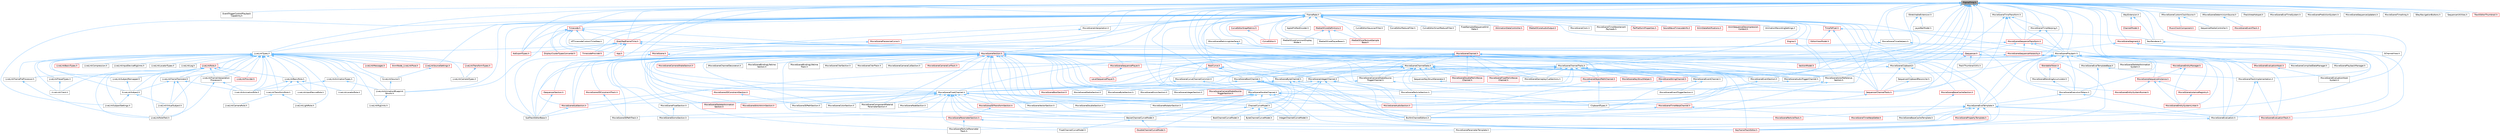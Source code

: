 digraph "FrameTime.h"
{
 // INTERACTIVE_SVG=YES
 // LATEX_PDF_SIZE
  bgcolor="transparent";
  edge [fontname=Helvetica,fontsize=10,labelfontname=Helvetica,labelfontsize=10];
  node [fontname=Helvetica,fontsize=10,shape=box,height=0.2,width=0.4];
  Node1 [id="Node000001",label="FrameTime.h",height=0.2,width=0.4,color="gray40", fillcolor="grey60", style="filled", fontcolor="black",tooltip=" "];
  Node1 -> Node2 [id="edge1_Node000001_Node000002",dir="back",color="steelblue1",style="solid",tooltip=" "];
  Node2 [id="Node000002",label="EventTriggerControlPlayback\lCapability.h",height=0.2,width=0.4,color="grey40", fillcolor="white", style="filled",URL="$dd/d38/EventTriggerControlPlaybackCapability_8h.html",tooltip=" "];
  Node1 -> Node3 [id="edge2_Node000001_Node000003",dir="back",color="steelblue1",style="solid",tooltip=" "];
  Node3 [id="Node000003",label="FrameRate.h",height=0.2,width=0.4,color="grey40", fillcolor="white", style="filled",URL="$d1/d9e/FrameRate_8h.html",tooltip=" "];
  Node3 -> Node4 [id="edge3_Node000003_Node000004",dir="back",color="steelblue1",style="solid",tooltip=" "];
  Node4 [id="Node000004",label="AnimDataNotifications.h",height=0.2,width=0.4,color="red", fillcolor="#FFF0F0", style="filled",URL="$df/dfa/AnimDataNotifications_8h.html",tooltip=" "];
  Node3 -> Node180 [id="edge4_Node000003_Node000180",dir="back",color="steelblue1",style="solid",tooltip=" "];
  Node180 [id="Node000180",label="AnimSequenceDecompression\lContext.h",height=0.2,width=0.4,color="red", fillcolor="#FFF0F0", style="filled",URL="$d5/d33/AnimSequenceDecompressionContext_8h.html",tooltip=" "];
  Node3 -> Node181 [id="edge5_Node000003_Node000181",dir="back",color="steelblue1",style="solid",tooltip=" "];
  Node181 [id="Node000181",label="AnimationRecordingSettings.h",height=0.2,width=0.4,color="grey40", fillcolor="white", style="filled",URL="$d8/dfd/AnimationRecordingSettings_8h.html",tooltip=" "];
  Node3 -> Node182 [id="edge6_Node000003_Node000182",dir="back",color="steelblue1",style="solid",tooltip=" "];
  Node182 [id="Node000182",label="App.h",height=0.2,width=0.4,color="red", fillcolor="#FFF0F0", style="filled",URL="$de/d8b/App_8h.html",tooltip=" "];
  Node3 -> Node1001 [id="edge7_Node000003_Node001001",dir="back",color="steelblue1",style="solid",tooltip=" "];
  Node1001 [id="Node001001",label="AppleProResEncoder.h",height=0.2,width=0.4,color="grey40", fillcolor="white", style="filled",URL="$d9/d5b/AppleProResEncoder_8h.html",tooltip=" "];
  Node3 -> Node1002 [id="edge8_Node000003_Node001002",dir="back",color="steelblue1",style="solid",tooltip=" "];
  Node1002 [id="Node001002",label="CurveEditor.h",height=0.2,width=0.4,color="red", fillcolor="#FFF0F0", style="filled",URL="$d1/d27/CurveEditor_8h.html",tooltip=" "];
  Node3 -> Node1006 [id="edge9_Node000003_Node001006",dir="back",color="steelblue1",style="solid",tooltip=" "];
  Node1006 [id="Node001006",label="CurveEditorGaussianFilter.h",height=0.2,width=0.4,color="grey40", fillcolor="white", style="filled",URL="$d1/de6/CurveEditorGaussianFilter_8h.html",tooltip=" "];
  Node3 -> Node1007 [id="edge10_Node000003_Node001007",dir="back",color="steelblue1",style="solid",tooltip=" "];
  Node1007 [id="Node001007",label="CurveEditorReduceFilter.h",height=0.2,width=0.4,color="grey40", fillcolor="white", style="filled",URL="$d4/d9f/CurveEditorReduceFilter_8h.html",tooltip=" "];
  Node3 -> Node1008 [id="edge11_Node000003_Node001008",dir="back",color="steelblue1",style="solid",tooltip=" "];
  Node1008 [id="Node001008",label="CurveEditorSmartReduceFilter.h",height=0.2,width=0.4,color="grey40", fillcolor="white", style="filled",URL="$d9/d5a/CurveEditorSmartReduceFilter_8h.html",tooltip=" "];
  Node3 -> Node1016 [id="edge12_Node000003_Node001016",dir="back",color="steelblue1",style="solid",tooltip=" "];
  Node1016 [id="Node001016",label="CurveEditorSnapMetrics.h",height=0.2,width=0.4,color="red", fillcolor="#FFF0F0", style="filled",URL="$dd/dc6/CurveEditorSnapMetrics_8h.html",tooltip=" "];
  Node1016 -> Node1002 [id="edge13_Node001016_Node001002",dir="back",color="steelblue1",style="solid",tooltip=" "];
  Node3 -> Node1024 [id="edge14_Node000003_Node001024",dir="back",color="steelblue1",style="solid",tooltip=" "];
  Node1024 [id="Node001024",label="DisplayClusterTypesConverter.h",height=0.2,width=0.4,color="red", fillcolor="#FFF0F0", style="filled",URL="$d1/d6c/DisplayClusterTypesConverter_8h.html",tooltip=" "];
  Node3 -> Node1027 [id="edge15_Node000003_Node001027",dir="back",color="steelblue1",style="solid",tooltip=" "];
  Node1027 [id="Node001027",label="EditorViewModel.h",height=0.2,width=0.4,color="red", fillcolor="#FFF0F0", style="filled",URL="$da/d6b/EditorViewModel_8h.html",tooltip=" "];
  Node3 -> Node1029 [id="edge16_Node000003_Node001029",dir="back",color="steelblue1",style="solid",tooltip=" "];
  Node1029 [id="Node001029",label="Engine.h",height=0.2,width=0.4,color="red", fillcolor="#FFF0F0", style="filled",URL="$d0/de7/Classes_2Engine_2Engine_8h.html",tooltip=" "];
  Node1029 -> Node1043 [id="edge17_Node001029_Node001043",dir="back",color="steelblue1",style="solid",tooltip=" "];
  Node1043 [id="Node001043",label="MovieSceneEventSection.h",height=0.2,width=0.4,color="grey40", fillcolor="white", style="filled",URL="$d6/dc4/MovieSceneEventSection_8h.html",tooltip=" "];
  Node1043 -> Node1044 [id="edge18_Node001043_Node001044",dir="back",color="steelblue1",style="solid",tooltip=" "];
  Node1044 [id="Node001044",label="ClipboardTypes.h",height=0.2,width=0.4,color="grey40", fillcolor="white", style="filled",URL="$d2/dc6/ClipboardTypes_8h.html",tooltip=" "];
  Node3 -> Node1058 [id="edge19_Node000003_Node001058",dir="back",color="steelblue1",style="solid",tooltip=" "];
  Node1058 [id="Node001058",label="FixedSampledSequenceGrid\lData.h",height=0.2,width=0.4,color="grey40", fillcolor="white", style="filled",URL="$db/db1/FixedSampledSequenceGridData_8h.html",tooltip=" "];
  Node3 -> Node178 [id="edge20_Node000003_Node000178",dir="back",color="steelblue1",style="solid",tooltip=" "];
  Node178 [id="Node000178",label="IAnimationDataController.h",height=0.2,width=0.4,color="red", fillcolor="#FFF0F0", style="filled",URL="$df/d22/IAnimationDataController_8h.html",tooltip=" "];
  Node3 -> Node1059 [id="edge21_Node000003_Node001059",dir="back",color="steelblue1",style="solid",tooltip=" "];
  Node1059 [id="Node001059",label="IMovieSceneRetimingInterface.h",height=0.2,width=0.4,color="grey40", fillcolor="white", style="filled",URL="$d1/d5a/IMovieSceneRetimingInterface_8h.html",tooltip=" "];
  Node1059 -> Node1060 [id="edge22_Node001059_Node001060",dir="back",color="steelblue1",style="solid",tooltip=" "];
  Node1060 [id="Node001060",label="MovieSceneChannelData.h",height=0.2,width=0.4,color="grey40", fillcolor="white", style="filled",URL="$d1/da4/MovieSceneChannelData_8h.html",tooltip=" "];
  Node1060 -> Node1061 [id="edge23_Node001060_Node001061",dir="back",color="steelblue1",style="solid",tooltip=" "];
  Node1061 [id="Node001061",label="MovieSceneActorReference\lSection.h",height=0.2,width=0.4,color="grey40", fillcolor="white", style="filled",URL="$de/d12/MovieSceneActorReferenceSection_8h.html",tooltip=" "];
  Node1061 -> Node1062 [id="edge24_Node001061_Node001062",dir="back",color="steelblue1",style="solid",tooltip=" "];
  Node1062 [id="Node001062",label="BuiltInChannelEditors.h",height=0.2,width=0.4,color="grey40", fillcolor="white", style="filled",URL="$df/daf/BuiltInChannelEditors_8h.html",tooltip=" "];
  Node1061 -> Node1044 [id="edge25_Node001061_Node001044",dir="back",color="steelblue1",style="solid",tooltip=" "];
  Node1061 -> Node1063 [id="edge26_Node001061_Node001063",dir="back",color="steelblue1",style="solid",tooltip=" "];
  Node1063 [id="Node001063",label="MovieSceneAudioSection.h",height=0.2,width=0.4,color="red", fillcolor="#FFF0F0", style="filled",URL="$da/d5f/MovieSceneAudioSection_8h.html",tooltip=" "];
  Node1060 -> Node1066 [id="edge27_Node001060_Node001066",dir="back",color="steelblue1",style="solid",tooltip=" "];
  Node1066 [id="Node001066",label="MovieSceneAudioTriggerChannel.h",height=0.2,width=0.4,color="grey40", fillcolor="white", style="filled",URL="$db/d7a/MovieSceneAudioTriggerChannel_8h.html",tooltip=" "];
  Node1066 -> Node1063 [id="edge28_Node001066_Node001063",dir="back",color="steelblue1",style="solid",tooltip=" "];
  Node1060 -> Node1067 [id="edge29_Node001060_Node001067",dir="back",color="steelblue1",style="solid",tooltip=" "];
  Node1067 [id="Node001067",label="MovieSceneBoolChannel.h",height=0.2,width=0.4,color="grey40", fillcolor="white", style="filled",URL="$d9/d66/MovieSceneBoolChannel_8h.html",tooltip=" "];
  Node1067 -> Node1068 [id="edge30_Node001067_Node001068",dir="back",color="steelblue1",style="solid",tooltip=" "];
  Node1068 [id="Node001068",label="BoolChannelCurveModel.h",height=0.2,width=0.4,color="grey40", fillcolor="white", style="filled",URL="$d0/d51/BoolChannelCurveModel_8h.html",tooltip=" "];
  Node1067 -> Node1062 [id="edge31_Node001067_Node001062",dir="back",color="steelblue1",style="solid",tooltip=" "];
  Node1067 -> Node1069 [id="edge32_Node001067_Node001069",dir="back",color="steelblue1",style="solid",tooltip=" "];
  Node1069 [id="Node001069",label="ChannelCurveModel.h",height=0.2,width=0.4,color="grey40", fillcolor="white", style="filled",URL="$de/dfa/ChannelCurveModel_8h.html",tooltip=" "];
  Node1069 -> Node1070 [id="edge33_Node001069_Node001070",dir="back",color="steelblue1",style="solid",tooltip=" "];
  Node1070 [id="Node001070",label="BezierChannelCurveModel.h",height=0.2,width=0.4,color="grey40", fillcolor="white", style="filled",URL="$d3/d63/BezierChannelCurveModel_8h.html",tooltip=" "];
  Node1070 -> Node1071 [id="edge34_Node001070_Node001071",dir="back",color="steelblue1",style="solid",tooltip=" "];
  Node1071 [id="Node001071",label="DoubleChannelCurveModel.h",height=0.2,width=0.4,color="red", fillcolor="#FFF0F0", style="filled",URL="$d1/d5b/DoubleChannelCurveModel_8h.html",tooltip=" "];
  Node1070 -> Node1073 [id="edge35_Node001070_Node001073",dir="back",color="steelblue1",style="solid",tooltip=" "];
  Node1073 [id="Node001073",label="FloatChannelCurveModel.h",height=0.2,width=0.4,color="grey40", fillcolor="white", style="filled",URL="$d0/d27/FloatChannelCurveModel_8h.html",tooltip=" "];
  Node1069 -> Node1068 [id="edge36_Node001069_Node001068",dir="back",color="steelblue1",style="solid",tooltip=" "];
  Node1069 -> Node1074 [id="edge37_Node001069_Node001074",dir="back",color="steelblue1",style="solid",tooltip=" "];
  Node1074 [id="Node001074",label="ByteChannelCurveModel.h",height=0.2,width=0.4,color="grey40", fillcolor="white", style="filled",URL="$d8/d3d/ByteChannelCurveModel_8h.html",tooltip=" "];
  Node1069 -> Node1075 [id="edge38_Node001069_Node001075",dir="back",color="steelblue1",style="solid",tooltip=" "];
  Node1075 [id="Node001075",label="IntegerChannelCurveModel.h",height=0.2,width=0.4,color="grey40", fillcolor="white", style="filled",URL="$df/d26/IntegerChannelCurveModel_8h.html",tooltip=" "];
  Node1067 -> Node1076 [id="edge39_Node001067_Node001076",dir="back",color="steelblue1",style="solid",tooltip=" "];
  Node1076 [id="Node001076",label="KeyframeTrackEditor.h",height=0.2,width=0.4,color="red", fillcolor="#FFF0F0", style="filled",URL="$dd/d47/KeyframeTrackEditor_8h.html",tooltip=" "];
  Node1067 -> Node1063 [id="edge40_Node001067_Node001063",dir="back",color="steelblue1",style="solid",tooltip=" "];
  Node1067 -> Node1083 [id="edge41_Node001067_Node001083",dir="back",color="steelblue1",style="solid",tooltip=" "];
  Node1083 [id="Node001083",label="MovieSceneBoolSection.h",height=0.2,width=0.4,color="red", fillcolor="#FFF0F0", style="filled",URL="$dd/d49/MovieSceneBoolSection_8h.html",tooltip=" "];
  Node1067 -> Node1086 [id="edge42_Node001067_Node001086",dir="back",color="steelblue1",style="solid",tooltip=" "];
  Node1086 [id="Node001086",label="MovieSceneMediaSection.h",height=0.2,width=0.4,color="grey40", fillcolor="white", style="filled",URL="$d2/df2/MovieSceneMediaSection_8h.html",tooltip=" "];
  Node1067 -> Node1087 [id="edge43_Node001067_Node001087",dir="back",color="steelblue1",style="solid",tooltip=" "];
  Node1087 [id="Node001087",label="MovieSceneParameterSection.h",height=0.2,width=0.4,color="red", fillcolor="#FFF0F0", style="filled",URL="$de/d65/MovieSceneParameterSection_8h.html",tooltip=" "];
  Node1087 -> Node1132 [id="edge44_Node001087_Node001132",dir="back",color="steelblue1",style="solid",tooltip=" "];
  Node1132 [id="Node001132",label="MovieSceneParameterTemplate.h",height=0.2,width=0.4,color="grey40", fillcolor="white", style="filled",URL="$d9/df3/MovieSceneParameterTemplate_8h.html",tooltip=" "];
  Node1087 -> Node1133 [id="edge45_Node001087_Node001133",dir="back",color="steelblue1",style="solid",tooltip=" "];
  Node1133 [id="Node001133",label="MovieSceneParticleParameter\lTrack.h",height=0.2,width=0.4,color="grey40", fillcolor="white", style="filled",URL="$d2/d09/MovieSceneParticleParameterTrack_8h.html",tooltip=" "];
  Node1060 -> Node1134 [id="edge46_Node001060_Node001134",dir="back",color="steelblue1",style="solid",tooltip=" "];
  Node1134 [id="Node001134",label="MovieSceneByteChannel.h",height=0.2,width=0.4,color="grey40", fillcolor="white", style="filled",URL="$d2/dda/MovieSceneByteChannel_8h.html",tooltip=" "];
  Node1134 -> Node1062 [id="edge47_Node001134_Node001062",dir="back",color="steelblue1",style="solid",tooltip=" "];
  Node1134 -> Node1074 [id="edge48_Node001134_Node001074",dir="back",color="steelblue1",style="solid",tooltip=" "];
  Node1134 -> Node1135 [id="edge49_Node001134_Node001135",dir="back",color="steelblue1",style="solid",tooltip=" "];
  Node1135 [id="Node001135",label="MovieSceneByteSection.h",height=0.2,width=0.4,color="grey40", fillcolor="white", style="filled",URL="$da/dd4/MovieSceneByteSection_8h.html",tooltip=" "];
  Node1134 -> Node1136 [id="edge50_Node001134_Node001136",dir="back",color="steelblue1",style="solid",tooltip=" "];
  Node1136 [id="Node001136",label="MovieSceneEnumSection.h",height=0.2,width=0.4,color="grey40", fillcolor="white", style="filled",URL="$d7/d84/MovieSceneEnumSection_8h.html",tooltip=" "];
  Node1134 -> Node1137 [id="edge51_Node001134_Node001137",dir="back",color="steelblue1",style="solid",tooltip=" "];
  Node1137 [id="Node001137",label="MovieSceneParticleSection.h",height=0.2,width=0.4,color="grey40", fillcolor="white", style="filled",URL="$d4/ddc/MovieSceneParticleSection_8h.html",tooltip=" "];
  Node1137 -> Node1062 [id="edge52_Node001137_Node001062",dir="back",color="steelblue1",style="solid",tooltip=" "];
  Node1060 -> Node1138 [id="edge53_Node001060_Node001138",dir="back",color="steelblue1",style="solid",tooltip=" "];
  Node1138 [id="Node001138",label="MovieSceneCameraShakeSource\lTriggerChannel.h",height=0.2,width=0.4,color="grey40", fillcolor="white", style="filled",URL="$d2/d32/MovieSceneCameraShakeSourceTriggerChannel_8h.html",tooltip=" "];
  Node1138 -> Node1044 [id="edge54_Node001138_Node001044",dir="back",color="steelblue1",style="solid",tooltip=" "];
  Node1138 -> Node1139 [id="edge55_Node001138_Node001139",dir="back",color="steelblue1",style="solid",tooltip=" "];
  Node1139 [id="Node001139",label="MovieSceneCameraShakeSource\lTriggerSection.h",height=0.2,width=0.4,color="red", fillcolor="#FFF0F0", style="filled",URL="$d3/d5f/MovieSceneCameraShakeSourceTriggerSection_8h.html",tooltip=" "];
  Node1060 -> Node1141 [id="edge56_Node001060_Node001141",dir="back",color="steelblue1",style="solid",tooltip=" "];
  Node1141 [id="Node001141",label="MovieSceneCurveChannelCommon.h",height=0.2,width=0.4,color="grey40", fillcolor="white", style="filled",URL="$d2/db2/MovieSceneCurveChannelCommon_8h.html",tooltip=" "];
  Node1141 -> Node1142 [id="edge57_Node001141_Node001142",dir="back",color="steelblue1",style="solid",tooltip=" "];
  Node1142 [id="Node001142",label="MovieSceneDoubleChannel.h",height=0.2,width=0.4,color="grey40", fillcolor="white", style="filled",URL="$d3/d7d/MovieSceneDoubleChannel_8h.html",tooltip=" "];
  Node1142 -> Node1070 [id="edge58_Node001142_Node001070",dir="back",color="steelblue1",style="solid",tooltip=" "];
  Node1142 -> Node1062 [id="edge59_Node001142_Node001062",dir="back",color="steelblue1",style="solid",tooltip=" "];
  Node1142 -> Node1069 [id="edge60_Node001142_Node001069",dir="back",color="steelblue1",style="solid",tooltip=" "];
  Node1142 -> Node1044 [id="edge61_Node001142_Node001044",dir="back",color="steelblue1",style="solid",tooltip=" "];
  Node1142 -> Node1071 [id="edge62_Node001142_Node001071",dir="back",color="steelblue1",style="solid",tooltip=" "];
  Node1142 -> Node1076 [id="edge63_Node001142_Node001076",dir="back",color="steelblue1",style="solid",tooltip=" "];
  Node1142 -> Node1143 [id="edge64_Node001142_Node001143",dir="back",color="steelblue1",style="solid",tooltip=" "];
  Node1143 [id="Node001143",label="MovieScene3DTransformSection.h",height=0.2,width=0.4,color="red", fillcolor="#FFF0F0", style="filled",URL="$de/dab/MovieScene3DTransformSection_8h.html",tooltip=" "];
  Node1143 -> Node1087 [id="edge65_Node001143_Node001087",dir="back",color="steelblue1",style="solid",tooltip=" "];
  Node1142 -> Node1168 [id="edge66_Node001142_Node001168",dir="back",color="steelblue1",style="solid",tooltip=" "];
  Node1168 [id="Node001168",label="MovieSceneDoubleSection.h",height=0.2,width=0.4,color="grey40", fillcolor="white", style="filled",URL="$d3/df4/MovieSceneDoubleSection_8h.html",tooltip=" "];
  Node1142 -> Node1169 [id="edge67_Node001142_Node001169",dir="back",color="steelblue1",style="solid",tooltip=" "];
  Node1169 [id="Node001169",label="MovieSceneRotatorSection.h",height=0.2,width=0.4,color="grey40", fillcolor="white", style="filled",URL="$d0/d8d/MovieSceneRotatorSection_8h.html",tooltip=" "];
  Node1142 -> Node1170 [id="edge68_Node001142_Node001170",dir="back",color="steelblue1",style="solid",tooltip=" "];
  Node1170 [id="Node001170",label="MovieSceneSubSection.h",height=0.2,width=0.4,color="red", fillcolor="#FFF0F0", style="filled",URL="$dd/d38/MovieSceneSubSection_8h.html",tooltip=" "];
  Node1170 -> Node859 [id="edge69_Node001170_Node000859",dir="back",color="steelblue1",style="solid",tooltip=" "];
  Node859 [id="Node000859",label="SubTrackEditorBase.h",height=0.2,width=0.4,color="grey40", fillcolor="white", style="filled",URL="$db/d33/SubTrackEditorBase_8h.html",tooltip=" "];
  Node1142 -> Node1173 [id="edge70_Node001142_Node001173",dir="back",color="steelblue1",style="solid",tooltip=" "];
  Node1173 [id="Node001173",label="MovieSceneTimeWarpChannel.h",height=0.2,width=0.4,color="red", fillcolor="#FFF0F0", style="filled",URL="$df/d1d/MovieSceneTimeWarpChannel_8h.html",tooltip=" "];
  Node1173 -> Node1062 [id="edge71_Node001173_Node001062",dir="back",color="steelblue1",style="solid",tooltip=" "];
  Node1173 -> Node1178 [id="edge72_Node001173_Node001178",dir="back",color="steelblue1",style="solid",tooltip=" "];
  Node1178 [id="Node001178",label="MovieSceneTimeWarpGetter.h",height=0.2,width=0.4,color="red", fillcolor="#FFF0F0", style="filled",URL="$dd/df3/MovieSceneTimeWarpGetter_8h.html",tooltip=" "];
  Node1142 -> Node1179 [id="edge73_Node001142_Node001179",dir="back",color="steelblue1",style="solid",tooltip=" "];
  Node1179 [id="Node001179",label="MovieSceneVectorSection.h",height=0.2,width=0.4,color="grey40", fillcolor="white", style="filled",URL="$d6/d29/MovieSceneVectorSection_8h.html",tooltip=" "];
  Node1141 -> Node1180 [id="edge74_Node001141_Node001180",dir="back",color="steelblue1",style="solid",tooltip=" "];
  Node1180 [id="Node001180",label="MovieSceneFloatChannel.h",height=0.2,width=0.4,color="grey40", fillcolor="white", style="filled",URL="$d9/d9e/MovieSceneFloatChannel_8h.html",tooltip=" "];
  Node1180 -> Node1070 [id="edge75_Node001180_Node001070",dir="back",color="steelblue1",style="solid",tooltip=" "];
  Node1180 -> Node1062 [id="edge76_Node001180_Node001062",dir="back",color="steelblue1",style="solid",tooltip=" "];
  Node1180 -> Node1069 [id="edge77_Node001180_Node001069",dir="back",color="steelblue1",style="solid",tooltip=" "];
  Node1180 -> Node1044 [id="edge78_Node001180_Node001044",dir="back",color="steelblue1",style="solid",tooltip=" "];
  Node1180 -> Node1073 [id="edge79_Node001180_Node001073",dir="back",color="steelblue1",style="solid",tooltip=" "];
  Node1180 -> Node1076 [id="edge80_Node001180_Node001076",dir="back",color="steelblue1",style="solid",tooltip=" "];
  Node1180 -> Node1181 [id="edge81_Node001180_Node001181",dir="back",color="steelblue1",style="solid",tooltip=" "];
  Node1181 [id="Node001181",label="MovieScene3DPathSection.h",height=0.2,width=0.4,color="grey40", fillcolor="white", style="filled",URL="$d6/dd4/MovieScene3DPathSection_8h.html",tooltip=" "];
  Node1180 -> Node1143 [id="edge82_Node001180_Node001143",dir="back",color="steelblue1",style="solid",tooltip=" "];
  Node1180 -> Node1063 [id="edge83_Node001180_Node001063",dir="back",color="steelblue1",style="solid",tooltip=" "];
  Node1180 -> Node1182 [id="edge84_Node001180_Node001182",dir="back",color="steelblue1",style="solid",tooltip=" "];
  Node1182 [id="Node001182",label="MovieSceneColorSection.h",height=0.2,width=0.4,color="grey40", fillcolor="white", style="filled",URL="$dd/dd4/MovieSceneColorSection_8h.html",tooltip=" "];
  Node1180 -> Node1183 [id="edge85_Node001180_Node001183",dir="back",color="steelblue1",style="solid",tooltip=" "];
  Node1183 [id="Node001183",label="MovieSceneComponentMaterial\lParameterSection.h",height=0.2,width=0.4,color="grey40", fillcolor="white", style="filled",URL="$dd/d3d/MovieSceneComponentMaterialParameterSection_8h.html",tooltip=" "];
  Node1180 -> Node1184 [id="edge86_Node001180_Node001184",dir="back",color="steelblue1",style="solid",tooltip=" "];
  Node1184 [id="Node001184",label="MovieSceneFadeSection.h",height=0.2,width=0.4,color="grey40", fillcolor="white", style="filled",URL="$d8/db8/MovieSceneFadeSection_8h.html",tooltip=" "];
  Node1180 -> Node1185 [id="edge87_Node001180_Node001185",dir="back",color="steelblue1",style="solid",tooltip=" "];
  Node1185 [id="Node001185",label="MovieSceneFloatSection.h",height=0.2,width=0.4,color="grey40", fillcolor="white", style="filled",URL="$dc/d18/MovieSceneFloatSection_8h.html",tooltip=" "];
  Node1185 -> Node1186 [id="edge88_Node001185_Node001186",dir="back",color="steelblue1",style="solid",tooltip=" "];
  Node1186 [id="Node001186",label="MovieSceneSlomoSection.h",height=0.2,width=0.4,color="grey40", fillcolor="white", style="filled",URL="$d1/de5/MovieSceneSlomoSection_8h.html",tooltip=" "];
  Node1180 -> Node1087 [id="edge89_Node001180_Node001087",dir="back",color="steelblue1",style="solid",tooltip=" "];
  Node1180 -> Node172 [id="edge90_Node001180_Node000172",dir="back",color="steelblue1",style="solid",tooltip=" "];
  Node172 [id="Node000172",label="MovieSceneSkeletalAnimation\lSection.h",height=0.2,width=0.4,color="red", fillcolor="#FFF0F0", style="filled",URL="$de/d52/MovieSceneSkeletalAnimationSection_8h.html",tooltip=" "];
  Node1180 -> Node1186 [id="edge91_Node001180_Node001186",dir="back",color="steelblue1",style="solid",tooltip=" "];
  Node1180 -> Node1187 [id="edge92_Node001180_Node001187",dir="back",color="steelblue1",style="solid",tooltip=" "];
  Node1187 [id="Node001187",label="MovieSceneStitchAnimSection.h",height=0.2,width=0.4,color="red", fillcolor="#FFF0F0", style="filled",URL="$de/d74/MovieSceneStitchAnimSection_8h.html",tooltip=" "];
  Node1180 -> Node1179 [id="edge93_Node001180_Node001179",dir="back",color="steelblue1",style="solid",tooltip=" "];
  Node1060 -> Node1142 [id="edge94_Node001060_Node001142",dir="back",color="steelblue1",style="solid",tooltip=" "];
  Node1060 -> Node1097 [id="edge95_Node001060_Node001097",dir="back",color="steelblue1",style="solid",tooltip=" "];
  Node1097 [id="Node001097",label="MovieSceneDoublePerlinNoise\lChannel.h",height=0.2,width=0.4,color="red", fillcolor="#FFF0F0", style="filled",URL="$d9/d50/MovieSceneDoublePerlinNoiseChannel_8h.html",tooltip=" "];
  Node1060 -> Node1190 [id="edge96_Node001060_Node001190",dir="back",color="steelblue1",style="solid",tooltip=" "];
  Node1190 [id="Node001190",label="MovieSceneEventChannel.h",height=0.2,width=0.4,color="grey40", fillcolor="white", style="filled",URL="$d1/d90/MovieSceneEventChannel_8h.html",tooltip=" "];
  Node1190 -> Node1062 [id="edge97_Node001190_Node001062",dir="back",color="steelblue1",style="solid",tooltip=" "];
  Node1190 -> Node1191 [id="edge98_Node001190_Node001191",dir="back",color="steelblue1",style="solid",tooltip=" "];
  Node1191 [id="Node001191",label="MovieSceneEventTriggerSection.h",height=0.2,width=0.4,color="grey40", fillcolor="white", style="filled",URL="$df/d80/MovieSceneEventTriggerSection_8h.html",tooltip=" "];
  Node1060 -> Node1043 [id="edge99_Node001060_Node001043",dir="back",color="steelblue1",style="solid",tooltip=" "];
  Node1060 -> Node1180 [id="edge100_Node001060_Node001180",dir="back",color="steelblue1",style="solid",tooltip=" "];
  Node1060 -> Node1100 [id="edge101_Node001060_Node001100",dir="back",color="steelblue1",style="solid",tooltip=" "];
  Node1100 [id="Node001100",label="MovieSceneFloatPerlinNoise\lChannel.h",height=0.2,width=0.4,color="red", fillcolor="#FFF0F0", style="filled",URL="$d2/d9d/MovieSceneFloatPerlinNoiseChannel_8h.html",tooltip=" "];
  Node1060 -> Node1192 [id="edge102_Node001060_Node001192",dir="back",color="steelblue1",style="solid",tooltip=" "];
  Node1192 [id="Node001192",label="MovieSceneGameplayCueSections.h",height=0.2,width=0.4,color="grey40", fillcolor="white", style="filled",URL="$df/ded/MovieSceneGameplayCueSections_8h.html",tooltip=" "];
  Node1060 -> Node1193 [id="edge103_Node001060_Node001193",dir="back",color="steelblue1",style="solid",tooltip=" "];
  Node1193 [id="Node001193",label="MovieSceneIntegerChannel.h",height=0.2,width=0.4,color="grey40", fillcolor="white", style="filled",URL="$de/d6a/MovieSceneIntegerChannel_8h.html",tooltip=" "];
  Node1193 -> Node1062 [id="edge104_Node001193_Node001062",dir="back",color="steelblue1",style="solid",tooltip=" "];
  Node1193 -> Node1069 [id="edge105_Node001193_Node001069",dir="back",color="steelblue1",style="solid",tooltip=" "];
  Node1193 -> Node1075 [id="edge106_Node001193_Node001075",dir="back",color="steelblue1",style="solid",tooltip=" "];
  Node1193 -> Node1076 [id="edge107_Node001193_Node001076",dir="back",color="steelblue1",style="solid",tooltip=" "];
  Node1193 -> Node1063 [id="edge108_Node001193_Node001063",dir="back",color="steelblue1",style="solid",tooltip=" "];
  Node1193 -> Node1194 [id="edge109_Node001193_Node001194",dir="back",color="steelblue1",style="solid",tooltip=" "];
  Node1194 [id="Node001194",label="MovieSceneIntegerSection.h",height=0.2,width=0.4,color="grey40", fillcolor="white", style="filled",URL="$d6/d5f/MovieSceneIntegerSection_8h.html",tooltip=" "];
  Node1060 -> Node1195 [id="edge110_Node001060_Node001195",dir="back",color="steelblue1",style="solid",tooltip=" "];
  Node1195 [id="Node001195",label="MovieSceneObjectPathChannel.h",height=0.2,width=0.4,color="red", fillcolor="#FFF0F0", style="filled",URL="$de/db3/MovieSceneObjectPathChannel_8h.html",tooltip=" "];
  Node1195 -> Node1062 [id="edge111_Node001195_Node001062",dir="back",color="steelblue1",style="solid",tooltip=" "];
  Node1195 -> Node1044 [id="edge112_Node001195_Node001044",dir="back",color="steelblue1",style="solid",tooltip=" "];
  Node1060 -> Node1137 [id="edge113_Node001060_Node001137",dir="back",color="steelblue1",style="solid",tooltip=" "];
  Node1060 -> Node1198 [id="edge114_Node001060_Node001198",dir="back",color="steelblue1",style="solid",tooltip=" "];
  Node1198 [id="Node001198",label="MovieSceneStringChannel.h",height=0.2,width=0.4,color="red", fillcolor="#FFF0F0", style="filled",URL="$d3/de2/MovieSceneStringChannel_8h.html",tooltip=" "];
  Node1198 -> Node1063 [id="edge115_Node001198_Node001063",dir="back",color="steelblue1",style="solid",tooltip=" "];
  Node1060 -> Node1200 [id="edge116_Node001060_Node001200",dir="back",color="steelblue1",style="solid",tooltip=" "];
  Node1200 [id="Node001200",label="SequencerChannelTraits.h",height=0.2,width=0.4,color="red", fillcolor="#FFF0F0", style="filled",URL="$d6/db9/SequencerChannelTraits_8h.html",tooltip=" "];
  Node1200 -> Node1062 [id="edge117_Node001200_Node001062",dir="back",color="steelblue1",style="solid",tooltip=" "];
  Node1060 -> Node1202 [id="edge118_Node001060_Node001202",dir="back",color="steelblue1",style="solid",tooltip=" "];
  Node1202 [id="Node001202",label="SequencerKeyStructGenerator.h",height=0.2,width=0.4,color="grey40", fillcolor="white", style="filled",URL="$d1/df1/SequencerKeyStructGenerator_8h.html",tooltip=" "];
  Node1202 -> Node1200 [id="edge119_Node001202_Node001200",dir="back",color="steelblue1",style="solid",tooltip=" "];
  Node3 -> Node1203 [id="edge120_Node000003_Node001203",dir="back",color="steelblue1",style="solid",tooltip=" "];
  Node1203 [id="Node001203",label="ISequencer.h",height=0.2,width=0.4,color="red", fillcolor="#FFF0F0", style="filled",URL="$d7/d1d/ISequencer_8h.html",tooltip=" "];
  Node1203 -> Node1076 [id="edge121_Node001203_Node001076",dir="back",color="steelblue1",style="solid",tooltip=" "];
  Node1203 -> Node1200 [id="edge122_Node001203_Node001200",dir="back",color="steelblue1",style="solid",tooltip=" "];
  Node1203 -> Node859 [id="edge123_Node001203_Node000859",dir="back",color="steelblue1",style="solid",tooltip=" "];
  Node1203 -> Node1213 [id="edge124_Node001203_Node001213",dir="back",color="steelblue1",style="solid",tooltip=" "];
  Node1213 [id="Node001213",label="TrackThumbnailUtils.h",height=0.2,width=0.4,color="grey40", fillcolor="white", style="filled",URL="$dc/df4/TrackThumbnailUtils_8h.html",tooltip=" "];
  Node3 -> Node1214 [id="edge125_Node000003_Node001214",dir="back",color="steelblue1",style="solid",tooltip=" "];
  Node1214 [id="Node001214",label="LiveLinkAnimationBlueprint\lStructs.h",height=0.2,width=0.4,color="grey40", fillcolor="white", style="filled",URL="$d3/de9/LiveLinkAnimationBlueprintStructs_8h.html",tooltip=" "];
  Node1214 -> Node1215 [id="edge126_Node001214_Node001215",dir="back",color="steelblue1",style="solid",tooltip=" "];
  Node1215 [id="Node001215",label="LiveLinkRigUnits.h",height=0.2,width=0.4,color="grey40", fillcolor="white", style="filled",URL="$d4/d71/LiveLinkRigUnits_8h.html",tooltip=" "];
  Node3 -> Node1216 [id="edge127_Node000003_Node001216",dir="back",color="steelblue1",style="solid",tooltip=" "];
  Node1216 [id="Node001216",label="LiveLinkSourceSettings.h",height=0.2,width=0.4,color="red", fillcolor="#FFF0F0", style="filled",URL="$d2/ded/LiveLinkSourceSettings_8h.html",tooltip=" "];
  Node1216 -> Node1217 [id="edge128_Node001216_Node001217",dir="back",color="steelblue1",style="solid",tooltip=" "];
  Node1217 [id="Node001217",label="ILiveLinkSource.h",height=0.2,width=0.4,color="grey40", fillcolor="white", style="filled",URL="$d8/dfe/ILiveLinkSource_8h.html",tooltip=" "];
  Node1217 -> Node1214 [id="edge129_Node001217_Node001214",dir="back",color="steelblue1",style="solid",tooltip=" "];
  Node3 -> Node1219 [id="edge130_Node000003_Node001219",dir="back",color="steelblue1",style="solid",tooltip=" "];
  Node1219 [id="Node001219",label="LiveLinkSubjectSettings.h",height=0.2,width=0.4,color="grey40", fillcolor="white", style="filled",URL="$d1/d4f/LiveLinkSubjectSettings_8h.html",tooltip=" "];
  Node3 -> Node1220 [id="edge131_Node000003_Node001220",dir="back",color="steelblue1",style="solid",tooltip=" "];
  Node1220 [id="Node001220",label="LiveLinkTypes.h",height=0.2,width=0.4,color="grey40", fillcolor="white", style="filled",URL="$d2/d4c/LiveLinkTypes_8h.html",tooltip=" "];
  Node1220 -> Node1221 [id="edge132_Node001220_Node001221",dir="back",color="steelblue1",style="solid",tooltip=" "];
  Node1221 [id="Node001221",label="AnimNode_LiveLinkPose.h",height=0.2,width=0.4,color="red", fillcolor="#FFF0F0", style="filled",URL="$df/d09/AnimNode__LiveLinkPose_8h.html",tooltip=" "];
  Node1220 -> Node1222 [id="edge133_Node001220_Node001222",dir="back",color="steelblue1",style="solid",tooltip=" "];
  Node1222 [id="Node001222",label="ILiveLinkClient.h",height=0.2,width=0.4,color="grey40", fillcolor="white", style="filled",URL="$d6/d54/ILiveLinkClient_8h.html",tooltip=" "];
  Node1220 -> Node1217 [id="edge134_Node001220_Node001217",dir="back",color="steelblue1",style="solid",tooltip=" "];
  Node1220 -> Node1223 [id="edge135_Node001220_Node001223",dir="back",color="steelblue1",style="solid",tooltip=" "];
  Node1223 [id="Node001223",label="ILiveLinkSubject.h",height=0.2,width=0.4,color="grey40", fillcolor="white", style="filled",URL="$d6/d3c/ILiveLinkSubject_8h.html",tooltip=" "];
  Node1223 -> Node1219 [id="edge136_Node001223_Node001219",dir="back",color="steelblue1",style="solid",tooltip=" "];
  Node1223 -> Node1224 [id="edge137_Node001223_Node001224",dir="back",color="steelblue1",style="solid",tooltip=" "];
  Node1224 [id="Node001224",label="LiveLinkVirtualSubject.h",height=0.2,width=0.4,color="grey40", fillcolor="white", style="filled",URL="$d2/de5/LiveLinkVirtualSubject_8h.html",tooltip=" "];
  Node1224 -> Node1225 [id="edge138_Node001224_Node001225",dir="back",color="steelblue1",style="solid",tooltip=" "];
  Node1225 [id="Node001225",label="LiveLinkRoleTrait.h",height=0.2,width=0.4,color="grey40", fillcolor="white", style="filled",URL="$d3/deb/LiveLinkRoleTrait_8h.html",tooltip=" "];
  Node1220 -> Node1214 [id="edge139_Node001220_Node001214",dir="back",color="steelblue1",style="solid",tooltip=" "];
  Node1220 -> Node1226 [id="edge140_Node001220_Node001226",dir="back",color="steelblue1",style="solid",tooltip=" "];
  Node1226 [id="Node001226",label="LiveLinkAnimationRole.h",height=0.2,width=0.4,color="grey40", fillcolor="white", style="filled",URL="$de/d82/LiveLinkAnimationRole_8h.html",tooltip=" "];
  Node1220 -> Node1227 [id="edge141_Node001220_Node001227",dir="back",color="steelblue1",style="solid",tooltip=" "];
  Node1227 [id="Node001227",label="LiveLinkAnimationTypes.h",height=0.2,width=0.4,color="grey40", fillcolor="white", style="filled",URL="$d6/d96/LiveLinkAnimationTypes_8h.html",tooltip=" "];
  Node1227 -> Node1214 [id="edge142_Node001227_Node001214",dir="back",color="steelblue1",style="solid",tooltip=" "];
  Node1227 -> Node1226 [id="edge143_Node001227_Node001226",dir="back",color="steelblue1",style="solid",tooltip=" "];
  Node1220 -> Node1228 [id="edge144_Node001220_Node001228",dir="back",color="steelblue1",style="solid",tooltip=" "];
  Node1228 [id="Node001228",label="LiveLinkBasicRole.h",height=0.2,width=0.4,color="grey40", fillcolor="white", style="filled",URL="$d4/d3d/LiveLinkBasicRole_8h.html",tooltip=" "];
  Node1228 -> Node1226 [id="edge145_Node001228_Node001226",dir="back",color="steelblue1",style="solid",tooltip=" "];
  Node1228 -> Node1229 [id="edge146_Node001228_Node001229",dir="back",color="steelblue1",style="solid",tooltip=" "];
  Node1229 [id="Node001229",label="LiveLinkInputDeviceRole.h",height=0.2,width=0.4,color="grey40", fillcolor="white", style="filled",URL="$d3/d0b/LiveLinkInputDeviceRole_8h.html",tooltip=" "];
  Node1228 -> Node1230 [id="edge147_Node001228_Node001230",dir="back",color="steelblue1",style="solid",tooltip=" "];
  Node1230 [id="Node001230",label="LiveLinkLocatorRole.h",height=0.2,width=0.4,color="grey40", fillcolor="white", style="filled",URL="$de/d86/LiveLinkLocatorRole_8h.html",tooltip=" "];
  Node1228 -> Node1231 [id="edge148_Node001228_Node001231",dir="back",color="steelblue1",style="solid",tooltip=" "];
  Node1231 [id="Node001231",label="LiveLinkTransformRole.h",height=0.2,width=0.4,color="grey40", fillcolor="white", style="filled",URL="$df/df4/LiveLinkTransformRole_8h.html",tooltip=" "];
  Node1231 -> Node1232 [id="edge149_Node001231_Node001232",dir="back",color="steelblue1",style="solid",tooltip=" "];
  Node1232 [id="Node001232",label="LiveLinkCameraRole.h",height=0.2,width=0.4,color="grey40", fillcolor="white", style="filled",URL="$d7/d89/LiveLinkCameraRole_8h.html",tooltip=" "];
  Node1231 -> Node1233 [id="edge150_Node001231_Node001233",dir="back",color="steelblue1",style="solid",tooltip=" "];
  Node1233 [id="Node001233",label="LiveLinkLightRole.h",height=0.2,width=0.4,color="grey40", fillcolor="white", style="filled",URL="$d2/d10/LiveLinkLightRole_8h.html",tooltip=" "];
  Node1220 -> Node1234 [id="edge151_Node001220_Node001234",dir="back",color="steelblue1",style="solid",tooltip=" "];
  Node1234 [id="Node001234",label="LiveLinkBasicTypes.h",height=0.2,width=0.4,color="red", fillcolor="#FFF0F0", style="filled",URL="$da/ded/LiveLinkBasicTypes_8h.html",tooltip=" "];
  Node1220 -> Node1232 [id="edge152_Node001220_Node001232",dir="back",color="steelblue1",style="solid",tooltip=" "];
  Node1220 -> Node1237 [id="edge153_Node001220_Node001237",dir="back",color="steelblue1",style="solid",tooltip=" "];
  Node1237 [id="Node001237",label="LiveLinkCameraTypes.h",height=0.2,width=0.4,color="grey40", fillcolor="white", style="filled",URL="$d1/df8/LiveLinkCameraTypes_8h.html",tooltip=" "];
  Node1220 -> Node1238 [id="edge154_Node001220_Node001238",dir="back",color="steelblue1",style="solid",tooltip=" "];
  Node1238 [id="Node001238",label="LiveLinkCompression.h",height=0.2,width=0.4,color="grey40", fillcolor="white", style="filled",URL="$db/da3/LiveLinkCompression_8h.html",tooltip=" "];
  Node1220 -> Node1239 [id="edge155_Node001220_Node001239",dir="back",color="steelblue1",style="solid",tooltip=" "];
  Node1239 [id="Node001239",label="LiveLinkFrameInterpolation\lProcessor.h",height=0.2,width=0.4,color="grey40", fillcolor="white", style="filled",URL="$d5/df9/LiveLinkFrameInterpolationProcessor_8h.html",tooltip=" "];
  Node1239 -> Node1226 [id="edge156_Node001239_Node001226",dir="back",color="steelblue1",style="solid",tooltip=" "];
  Node1239 -> Node1225 [id="edge157_Node001239_Node001225",dir="back",color="steelblue1",style="solid",tooltip=" "];
  Node1220 -> Node1240 [id="edge158_Node001220_Node001240",dir="back",color="steelblue1",style="solid",tooltip=" "];
  Node1240 [id="Node001240",label="LiveLinkFramePreProcessor.h",height=0.2,width=0.4,color="grey40", fillcolor="white", style="filled",URL="$df/d39/LiveLinkFramePreProcessor_8h.html",tooltip=" "];
  Node1240 -> Node1225 [id="edge159_Node001240_Node001225",dir="back",color="steelblue1",style="solid",tooltip=" "];
  Node1220 -> Node1241 [id="edge160_Node001220_Node001241",dir="back",color="steelblue1",style="solid",tooltip=" "];
  Node1241 [id="Node001241",label="LiveLinkFrameTranslator.h",height=0.2,width=0.4,color="grey40", fillcolor="white", style="filled",URL="$d8/df5/LiveLinkFrameTranslator_8h.html",tooltip=" "];
  Node1241 -> Node1223 [id="edge161_Node001241_Node001223",dir="back",color="steelblue1",style="solid",tooltip=" "];
  Node1241 -> Node1226 [id="edge162_Node001241_Node001226",dir="back",color="steelblue1",style="solid",tooltip=" "];
  Node1241 -> Node1225 [id="edge163_Node001241_Node001225",dir="back",color="steelblue1",style="solid",tooltip=" "];
  Node1241 -> Node1224 [id="edge164_Node001241_Node001224",dir="back",color="steelblue1",style="solid",tooltip=" "];
  Node1220 -> Node1236 [id="edge165_Node001220_Node001236",dir="back",color="steelblue1",style="solid",tooltip=" "];
  Node1236 [id="Node001236",label="LiveLinkInputDeviceRigUnits.h",height=0.2,width=0.4,color="grey40", fillcolor="white", style="filled",URL="$d3/d64/LiveLinkInputDeviceRigUnits_8h.html",tooltip=" "];
  Node1220 -> Node1229 [id="edge166_Node001220_Node001229",dir="back",color="steelblue1",style="solid",tooltip=" "];
  Node1220 -> Node1233 [id="edge167_Node001220_Node001233",dir="back",color="steelblue1",style="solid",tooltip=" "];
  Node1220 -> Node1230 [id="edge168_Node001220_Node001230",dir="back",color="steelblue1",style="solid",tooltip=" "];
  Node1220 -> Node1242 [id="edge169_Node001220_Node001242",dir="back",color="steelblue1",style="solid",tooltip=" "];
  Node1242 [id="Node001242",label="LiveLinkLocatorTypes.h",height=0.2,width=0.4,color="grey40", fillcolor="white", style="filled",URL="$dd/d89/LiveLinkLocatorTypes_8h.html",tooltip=" "];
  Node1220 -> Node1243 [id="edge170_Node001220_Node001243",dir="back",color="steelblue1",style="solid",tooltip=" "];
  Node1243 [id="Node001243",label="LiveLinkLog.h",height=0.2,width=0.4,color="grey40", fillcolor="white", style="filled",URL="$d4/d26/LiveLinkLog_8h.html",tooltip=" "];
  Node1220 -> Node1244 [id="edge171_Node001220_Node001244",dir="back",color="steelblue1",style="solid",tooltip=" "];
  Node1244 [id="Node001244",label="LiveLinkMessages.h",height=0.2,width=0.4,color="red", fillcolor="#FFF0F0", style="filled",URL="$d4/d98/LiveLinkMessages_8h.html",tooltip=" "];
  Node1220 -> Node1246 [id="edge172_Node001220_Node001246",dir="back",color="steelblue1",style="solid",tooltip=" "];
  Node1246 [id="Node001246",label="LiveLinkPresetTypes.h",height=0.2,width=0.4,color="grey40", fillcolor="white", style="filled",URL="$d3/d83/LiveLinkPresetTypes_8h.html",tooltip=" "];
  Node1246 -> Node1222 [id="edge173_Node001246_Node001222",dir="back",color="steelblue1",style="solid",tooltip=" "];
  Node1220 -> Node1247 [id="edge174_Node001220_Node001247",dir="back",color="steelblue1",style="solid",tooltip=" "];
  Node1247 [id="Node001247",label="LiveLinkProvider.h",height=0.2,width=0.4,color="red", fillcolor="#FFF0F0", style="filled",URL="$de/d9f/LiveLinkProvider_8h.html",tooltip=" "];
  Node1220 -> Node1215 [id="edge175_Node001220_Node001215",dir="back",color="steelblue1",style="solid",tooltip=" "];
  Node1220 -> Node1248 [id="edge176_Node001220_Node001248",dir="back",color="steelblue1",style="solid",tooltip=" "];
  Node1248 [id="Node001248",label="LiveLinkRole.h",height=0.2,width=0.4,color="red", fillcolor="#FFF0F0", style="filled",URL="$d0/d32/LiveLinkRole_8h.html",tooltip=" "];
  Node1248 -> Node1222 [id="edge177_Node001248_Node001222",dir="back",color="steelblue1",style="solid",tooltip=" "];
  Node1248 -> Node1223 [id="edge178_Node001248_Node001223",dir="back",color="steelblue1",style="solid",tooltip=" "];
  Node1248 -> Node1228 [id="edge179_Node001248_Node001228",dir="back",color="steelblue1",style="solid",tooltip=" "];
  Node1248 -> Node1239 [id="edge180_Node001248_Node001239",dir="back",color="steelblue1",style="solid",tooltip=" "];
  Node1248 -> Node1240 [id="edge181_Node001248_Node001240",dir="back",color="steelblue1",style="solid",tooltip=" "];
  Node1248 -> Node1241 [id="edge182_Node001248_Node001241",dir="back",color="steelblue1",style="solid",tooltip=" "];
  Node1248 -> Node1246 [id="edge183_Node001248_Node001246",dir="back",color="steelblue1",style="solid",tooltip=" "];
  Node1248 -> Node1247 [id="edge184_Node001248_Node001247",dir="back",color="steelblue1",style="solid",tooltip=" "];
  Node1248 -> Node1225 [id="edge185_Node001248_Node001225",dir="back",color="steelblue1",style="solid",tooltip=" "];
  Node1248 -> Node1250 [id="edge186_Node001248_Node001250",dir="back",color="steelblue1",style="solid",tooltip=" "];
  Node1250 [id="Node001250",label="LiveLinkSubjectRemapper.h",height=0.2,width=0.4,color="grey40", fillcolor="white", style="filled",URL="$d4/d4e/LiveLinkSubjectRemapper_8h.html",tooltip=" "];
  Node1250 -> Node1223 [id="edge187_Node001250_Node001223",dir="back",color="steelblue1",style="solid",tooltip=" "];
  Node1248 -> Node1219 [id="edge188_Node001248_Node001219",dir="back",color="steelblue1",style="solid",tooltip=" "];
  Node1220 -> Node1225 [id="edge189_Node001220_Node001225",dir="back",color="steelblue1",style="solid",tooltip=" "];
  Node1220 -> Node1216 [id="edge190_Node001220_Node001216",dir="back",color="steelblue1",style="solid",tooltip=" "];
  Node1220 -> Node1250 [id="edge191_Node001220_Node001250",dir="back",color="steelblue1",style="solid",tooltip=" "];
  Node1220 -> Node1231 [id="edge192_Node001220_Node001231",dir="back",color="steelblue1",style="solid",tooltip=" "];
  Node1220 -> Node1251 [id="edge193_Node001220_Node001251",dir="back",color="steelblue1",style="solid",tooltip=" "];
  Node1251 [id="Node001251",label="LiveLinkTransformTypes.h",height=0.2,width=0.4,color="red", fillcolor="#FFF0F0", style="filled",URL="$d8/d05/LiveLinkTransformTypes_8h.html",tooltip=" "];
  Node1251 -> Node1237 [id="edge194_Node001251_Node001237",dir="back",color="steelblue1",style="solid",tooltip=" "];
  Node1220 -> Node1224 [id="edge195_Node001220_Node001224",dir="back",color="steelblue1",style="solid",tooltip=" "];
  Node3 -> Node1253 [id="edge196_Node000003_Node001253",dir="back",color="steelblue1",style="solid",tooltip=" "];
  Node1253 [id="Node001253",label="MediaIOCoreAudioOutput.h",height=0.2,width=0.4,color="red", fillcolor="#FFF0F0", style="filled",URL="$d5/d5d/MediaIOCoreAudioOutput_8h.html",tooltip=" "];
  Node3 -> Node1255 [id="edge197_Node000003_Node001255",dir="back",color="steelblue1",style="solid",tooltip=" "];
  Node1255 [id="Node001255",label="MediaIOCoreCommonDisplay\lMode.h",height=0.2,width=0.4,color="grey40", fillcolor="white", style="filled",URL="$d9/de7/MediaIOCoreCommonDisplayMode_8h.html",tooltip=" "];
  Node3 -> Node1256 [id="edge198_Node000003_Node001256",dir="back",color="steelblue1",style="solid",tooltip=" "];
  Node1256 [id="Node001256",label="MediaIOCoreDefinitions.h",height=0.2,width=0.4,color="red", fillcolor="#FFF0F0", style="filled",URL="$db/dc2/MediaIOCoreDefinitions_8h.html",tooltip=" "];
  Node1256 -> Node1255 [id="edge199_Node001256_Node001255",dir="back",color="steelblue1",style="solid",tooltip=" "];
  Node1256 -> Node1261 [id="edge200_Node001256_Node001261",dir="back",color="steelblue1",style="solid",tooltip=" "];
  Node1261 [id="Node001261",label="MediaIOCorePlayerBase.h",height=0.2,width=0.4,color="grey40", fillcolor="white", style="filled",URL="$d2/dd8/MediaIOCorePlayerBase_8h.html",tooltip=" "];
  Node1256 -> Node1262 [id="edge201_Node001256_Node001262",dir="back",color="steelblue1",style="solid",tooltip=" "];
  Node1262 [id="Node001262",label="MediaIOCoreTextureSample\lBase.h",height=0.2,width=0.4,color="red", fillcolor="#FFF0F0", style="filled",URL="$dc/d4b/MediaIOCoreTextureSampleBase_8h.html",tooltip=" "];
  Node3 -> Node1261 [id="edge202_Node000003_Node001261",dir="back",color="steelblue1",style="solid",tooltip=" "];
  Node3 -> Node1262 [id="edge203_Node000003_Node001262",dir="back",color="steelblue1",style="solid",tooltip=" "];
  Node3 -> Node1269 [id="edge204_Node000003_Node001269",dir="back",color="steelblue1",style="solid",tooltip=" "];
  Node1269 [id="Node001269",label="MovieScene.h",height=0.2,width=0.4,color="red", fillcolor="#FFF0F0", style="filled",URL="$df/da9/MovieScene_8h.html",tooltip=" "];
  Node1269 -> Node1274 [id="edge205_Node001269_Node001274",dir="back",color="steelblue1",style="solid",tooltip=" "];
  Node1274 [id="Node001274",label="MovieSceneSequencePlayer.h",height=0.2,width=0.4,color="red", fillcolor="#FFF0F0", style="filled",URL="$d3/d08/MovieSceneSequencePlayer_8h.html",tooltip=" "];
  Node1274 -> Node1038 [id="edge206_Node001274_Node001038",dir="back",color="steelblue1",style="solid",tooltip=" "];
  Node1038 [id="Node001038",label="LevelSequencePlayer.h",height=0.2,width=0.4,color="red", fillcolor="#FFF0F0", style="filled",URL="$d0/d5e/LevelSequencePlayer_8h.html",tooltip=" "];
  Node1269 -> Node859 [id="edge207_Node001269_Node000859",dir="back",color="steelblue1",style="solid",tooltip=" "];
  Node3 -> Node1061 [id="edge208_Node000003_Node001061",dir="back",color="steelblue1",style="solid",tooltip=" "];
  Node3 -> Node1276 [id="edge209_Node000003_Node001276",dir="back",color="steelblue1",style="solid",tooltip=" "];
  Node1276 [id="Node001276",label="MovieSceneChannel.h",height=0.2,width=0.4,color="red", fillcolor="#FFF0F0", style="filled",URL="$d4/d41/MovieSceneChannel_8h.html",tooltip=" "];
  Node1276 -> Node1076 [id="edge210_Node001276_Node001076",dir="back",color="steelblue1",style="solid",tooltip=" "];
  Node1276 -> Node1061 [id="edge211_Node001276_Node001061",dir="back",color="steelblue1",style="solid",tooltip=" "];
  Node1276 -> Node1066 [id="edge212_Node001276_Node001066",dir="back",color="steelblue1",style="solid",tooltip=" "];
  Node1276 -> Node1067 [id="edge213_Node001276_Node001067",dir="back",color="steelblue1",style="solid",tooltip=" "];
  Node1276 -> Node1134 [id="edge214_Node001276_Node001134",dir="back",color="steelblue1",style="solid",tooltip=" "];
  Node1276 -> Node1138 [id="edge215_Node001276_Node001138",dir="back",color="steelblue1",style="solid",tooltip=" "];
  Node1276 -> Node1060 [id="edge216_Node001276_Node001060",dir="back",color="steelblue1",style="solid",tooltip=" "];
  Node1276 -> Node1141 [id="edge217_Node001276_Node001141",dir="back",color="steelblue1",style="solid",tooltip=" "];
  Node1276 -> Node1142 [id="edge218_Node001276_Node001142",dir="back",color="steelblue1",style="solid",tooltip=" "];
  Node1276 -> Node1097 [id="edge219_Node001276_Node001097",dir="back",color="steelblue1",style="solid",tooltip=" "];
  Node1276 -> Node1190 [id="edge220_Node001276_Node001190",dir="back",color="steelblue1",style="solid",tooltip=" "];
  Node1276 -> Node1043 [id="edge221_Node001276_Node001043",dir="back",color="steelblue1",style="solid",tooltip=" "];
  Node1276 -> Node1180 [id="edge222_Node001276_Node001180",dir="back",color="steelblue1",style="solid",tooltip=" "];
  Node1276 -> Node1100 [id="edge223_Node001276_Node001100",dir="back",color="steelblue1",style="solid",tooltip=" "];
  Node1276 -> Node1192 [id="edge224_Node001276_Node001192",dir="back",color="steelblue1",style="solid",tooltip=" "];
  Node1276 -> Node1193 [id="edge225_Node001276_Node001193",dir="back",color="steelblue1",style="solid",tooltip=" "];
  Node1276 -> Node1195 [id="edge226_Node001276_Node001195",dir="back",color="steelblue1",style="solid",tooltip=" "];
  Node1276 -> Node1198 [id="edge227_Node001276_Node001198",dir="back",color="steelblue1",style="solid",tooltip=" "];
  Node3 -> Node1279 [id="edge228_Node000003_Node001279",dir="back",color="steelblue1",style="solid",tooltip=" "];
  Node1279 [id="Node001279",label="MovieSceneChannelTraits.h",height=0.2,width=0.4,color="grey40", fillcolor="white", style="filled",URL="$df/dae/MovieSceneChannelTraits_8h.html",tooltip=" "];
  Node1279 -> Node1076 [id="edge229_Node001279_Node001076",dir="back",color="steelblue1",style="solid",tooltip=" "];
  Node1279 -> Node1061 [id="edge230_Node001279_Node001061",dir="back",color="steelblue1",style="solid",tooltip=" "];
  Node1279 -> Node1066 [id="edge231_Node001279_Node001066",dir="back",color="steelblue1",style="solid",tooltip=" "];
  Node1279 -> Node1067 [id="edge232_Node001279_Node001067",dir="back",color="steelblue1",style="solid",tooltip=" "];
  Node1279 -> Node1134 [id="edge233_Node001279_Node001134",dir="back",color="steelblue1",style="solid",tooltip=" "];
  Node1279 -> Node1138 [id="edge234_Node001279_Node001138",dir="back",color="steelblue1",style="solid",tooltip=" "];
  Node1279 -> Node1141 [id="edge235_Node001279_Node001141",dir="back",color="steelblue1",style="solid",tooltip=" "];
  Node1279 -> Node1142 [id="edge236_Node001279_Node001142",dir="back",color="steelblue1",style="solid",tooltip=" "];
  Node1279 -> Node1097 [id="edge237_Node001279_Node001097",dir="back",color="steelblue1",style="solid",tooltip=" "];
  Node1279 -> Node1190 [id="edge238_Node001279_Node001190",dir="back",color="steelblue1",style="solid",tooltip=" "];
  Node1279 -> Node1043 [id="edge239_Node001279_Node001043",dir="back",color="steelblue1",style="solid",tooltip=" "];
  Node1279 -> Node1180 [id="edge240_Node001279_Node001180",dir="back",color="steelblue1",style="solid",tooltip=" "];
  Node1279 -> Node1100 [id="edge241_Node001279_Node001100",dir="back",color="steelblue1",style="solid",tooltip=" "];
  Node1279 -> Node1192 [id="edge242_Node001279_Node001192",dir="back",color="steelblue1",style="solid",tooltip=" "];
  Node1279 -> Node1193 [id="edge243_Node001279_Node001193",dir="back",color="steelblue1",style="solid",tooltip=" "];
  Node1279 -> Node1280 [id="edge244_Node001279_Node001280",dir="back",color="steelblue1",style="solid",tooltip=" "];
  Node1280 [id="Node001280",label="MovieSceneKeyStructHelper.h",height=0.2,width=0.4,color="red", fillcolor="#FFF0F0", style="filled",URL="$dc/d5c/MovieSceneKeyStructHelper_8h.html",tooltip=" "];
  Node1279 -> Node1195 [id="edge245_Node001279_Node001195",dir="back",color="steelblue1",style="solid",tooltip=" "];
  Node1279 -> Node1137 [id="edge246_Node001279_Node001137",dir="back",color="steelblue1",style="solid",tooltip=" "];
  Node1279 -> Node1198 [id="edge247_Node001279_Node001198",dir="back",color="steelblue1",style="solid",tooltip=" "];
  Node1279 -> Node1173 [id="edge248_Node001279_Node001173",dir="back",color="steelblue1",style="solid",tooltip=" "];
  Node1279 -> Node1200 [id="edge249_Node001279_Node001200",dir="back",color="steelblue1",style="solid",tooltip=" "];
  Node3 -> Node1282 [id="edge250_Node000003_Node001282",dir="back",color="steelblue1",style="solid",tooltip=" "];
  Node1282 [id="Node001282",label="MovieSceneClipboard.h",height=0.2,width=0.4,color="grey40", fillcolor="white", style="filled",URL="$d4/dc7/MovieSceneClipboard_8h.html",tooltip=" "];
  Node1282 -> Node1044 [id="edge251_Node001282_Node001044",dir="back",color="steelblue1",style="solid",tooltip=" "];
  Node1282 -> Node1192 [id="edge252_Node001282_Node001192",dir="back",color="steelblue1",style="solid",tooltip=" "];
  Node1282 -> Node1200 [id="edge253_Node001282_Node001200",dir="back",color="steelblue1",style="solid",tooltip=" "];
  Node1282 -> Node1283 [id="edge254_Node001282_Node001283",dir="back",color="steelblue1",style="solid",tooltip=" "];
  Node1283 [id="Node001283",label="SequencerClipboardReconciler.h",height=0.2,width=0.4,color="grey40", fillcolor="white", style="filled",URL="$d4/d9b/SequencerClipboardReconciler_8h.html",tooltip=" "];
  Node1283 -> Node1200 [id="edge255_Node001283_Node001200",dir="back",color="steelblue1",style="solid",tooltip=" "];
  Node3 -> Node1284 [id="edge256_Node000003_Node001284",dir="back",color="steelblue1",style="solid",tooltip=" "];
  Node1284 [id="Node001284",label="MovieSceneClock.h",height=0.2,width=0.4,color="grey40", fillcolor="white", style="filled",URL="$d0/d0f/MovieSceneClock_8h.html",tooltip=" "];
  Node3 -> Node1142 [id="edge257_Node000003_Node001142",dir="back",color="steelblue1",style="solid",tooltip=" "];
  Node3 -> Node1285 [id="edge258_Node000003_Node001285",dir="back",color="steelblue1",style="solid",tooltip=" "];
  Node1285 [id="Node001285",label="MovieSceneExecutionTokens.h",height=0.2,width=0.4,color="grey40", fillcolor="white", style="filled",URL="$d7/dd2/MovieSceneExecutionTokens_8h.html",tooltip=" "];
  Node1285 -> Node1286 [id="edge259_Node001285_Node001286",dir="back",color="steelblue1",style="solid",tooltip=" "];
  Node1286 [id="Node001286",label="MovieSceneEvalTemplate.h",height=0.2,width=0.4,color="grey40", fillcolor="white", style="filled",URL="$d2/d6c/MovieSceneEvalTemplate_8h.html",tooltip=" "];
  Node1286 -> Node1076 [id="edge260_Node001286_Node001076",dir="back",color="steelblue1",style="solid",tooltip=" "];
  Node1286 -> Node1287 [id="edge261_Node001286_Node001287",dir="back",color="steelblue1",style="solid",tooltip=" "];
  Node1287 [id="Node001287",label="MovieScene3DPathTrack.h",height=0.2,width=0.4,color="grey40", fillcolor="white", style="filled",URL="$d3/d57/MovieScene3DPathTrack_8h.html",tooltip=" "];
  Node1286 -> Node1288 [id="edge262_Node001286_Node001288",dir="back",color="steelblue1",style="solid",tooltip=" "];
  Node1288 [id="Node001288",label="MovieSceneBaseCacheTemplate.h",height=0.2,width=0.4,color="grey40", fillcolor="white", style="filled",URL="$da/d0b/MovieSceneBaseCacheTemplate_8h.html",tooltip=" "];
  Node1286 -> Node1289 [id="edge263_Node001286_Node001289",dir="back",color="steelblue1",style="solid",tooltip=" "];
  Node1289 [id="Node001289",label="MovieSceneEvaluation.h",height=0.2,width=0.4,color="grey40", fillcolor="white", style="filled",URL="$dc/ded/MovieSceneEvaluation_8h.html",tooltip=" "];
  Node1289 -> Node1076 [id="edge264_Node001289_Node001076",dir="back",color="steelblue1",style="solid",tooltip=" "];
  Node1286 -> Node1290 [id="edge265_Node001286_Node001290",dir="back",color="steelblue1",style="solid",tooltip=" "];
  Node1290 [id="Node001290",label="MovieSceneEvaluationTrack.h",height=0.2,width=0.4,color="red", fillcolor="#FFF0F0", style="filled",URL="$d1/de1/MovieSceneEvaluationTrack_8h.html",tooltip=" "];
  Node1286 -> Node1132 [id="edge266_Node001286_Node001132",dir="back",color="steelblue1",style="solid",tooltip=" "];
  Node1286 -> Node1133 [id="edge267_Node001286_Node001133",dir="back",color="steelblue1",style="solid",tooltip=" "];
  Node1286 -> Node1293 [id="edge268_Node001286_Node001293",dir="back",color="steelblue1",style="solid",tooltip=" "];
  Node1293 [id="Node001293",label="MovieSceneParticleTrack.h",height=0.2,width=0.4,color="red", fillcolor="#FFF0F0", style="filled",URL="$dd/dba/MovieSceneParticleTrack_8h.html",tooltip=" "];
  Node1286 -> Node1294 [id="edge269_Node001286_Node001294",dir="back",color="steelblue1",style="solid",tooltip=" "];
  Node1294 [id="Node001294",label="MovieScenePropertyTemplate.h",height=0.2,width=0.4,color="red", fillcolor="#FFF0F0", style="filled",URL="$d9/d24/MovieScenePropertyTemplate_8h.html",tooltip=" "];
  Node1285 -> Node1289 [id="edge270_Node001285_Node001289",dir="back",color="steelblue1",style="solid",tooltip=" "];
  Node3 -> Node1180 [id="edge271_Node000003_Node001180",dir="back",color="steelblue1",style="solid",tooltip=" "];
  Node3 -> Node1296 [id="edge272_Node000003_Node001296",dir="back",color="steelblue1",style="solid",tooltip=" "];
  Node1296 [id="Node001296",label="MovieSceneInterpolation.h",height=0.2,width=0.4,color="grey40", fillcolor="white", style="filled",URL="$d3/d03/MovieSceneInterpolation_8h.html",tooltip=" "];
  Node1296 -> Node1297 [id="edge273_Node001296_Node001297",dir="back",color="steelblue1",style="solid",tooltip=" "];
  Node1297 [id="Node001297",label="MovieScenePiecewiseCurve.h",height=0.2,width=0.4,color="red", fillcolor="#FFF0F0", style="filled",URL="$d0/d8c/MovieScenePiecewiseCurve_8h.html",tooltip=" "];
  Node1297 -> Node1180 [id="edge274_Node001297_Node001180",dir="back",color="steelblue1",style="solid",tooltip=" "];
  Node3 -> Node1298 [id="edge275_Node000003_Node001298",dir="back",color="steelblue1",style="solid",tooltip=" "];
  Node1298 [id="Node001298",label="MovieScenePlayback.h",height=0.2,width=0.4,color="grey40", fillcolor="white", style="filled",URL="$dc/d44/MovieScenePlayback_8h.html",tooltip=" "];
  Node1298 -> Node1299 [id="edge276_Node001298_Node001299",dir="back",color="steelblue1",style="solid",tooltip=" "];
  Node1299 [id="Node001299",label="BlendableToken.h",height=0.2,width=0.4,color="red", fillcolor="#FFF0F0", style="filled",URL="$dc/d9a/BlendableToken_8h.html",tooltip=" "];
  Node1299 -> Node1302 [id="edge277_Node001299_Node001302",dir="back",color="steelblue1",style="solid",tooltip=" "];
  Node1302 [id="Node001302",label="MovieSceneBlendingAccumulator.h",height=0.2,width=0.4,color="grey40", fillcolor="white", style="filled",URL="$db/dc1/MovieSceneBlendingAccumulator_8h.html",tooltip=" "];
  Node1302 -> Node1285 [id="edge278_Node001302_Node001285",dir="back",color="steelblue1",style="solid",tooltip=" "];
  Node1299 -> Node1285 [id="edge279_Node001299_Node001285",dir="back",color="steelblue1",style="solid",tooltip=" "];
  Node1298 -> Node1305 [id="edge280_Node001298_Node001305",dir="back",color="steelblue1",style="solid",tooltip=" "];
  Node1305 [id="Node001305",label="IMovieSceneEvaluationHook.h",height=0.2,width=0.4,color="red", fillcolor="#FFF0F0", style="filled",URL="$d0/d1a/IMovieSceneEvaluationHook_8h.html",tooltip=" "];
  Node1305 -> Node1314 [id="edge281_Node001305_Node001314",dir="back",color="steelblue1",style="solid",tooltip=" "];
  Node1314 [id="Node001314",label="MovieSceneEvaluationHook\lSystem.h",height=0.2,width=0.4,color="grey40", fillcolor="white", style="filled",URL="$d1/d8b/MovieSceneEvaluationHookSystem_8h.html",tooltip=" "];
  Node1298 -> Node1038 [id="edge282_Node001298_Node001038",dir="back",color="steelblue1",style="solid",tooltip=" "];
  Node1298 -> Node1066 [id="edge283_Node001298_Node001066",dir="back",color="steelblue1",style="solid",tooltip=" "];
  Node1298 -> Node1302 [id="edge284_Node001298_Node001302",dir="back",color="steelblue1",style="solid",tooltip=" "];
  Node1298 -> Node1344 [id="edge285_Node001298_Node001344",dir="back",color="steelblue1",style="solid",tooltip=" "];
  Node1344 [id="Node001344",label="MovieSceneEntityManager.h",height=0.2,width=0.4,color="red", fillcolor="#FFF0F0", style="filled",URL="$d5/d5b/MovieSceneEntityManager_8h.html",tooltip=" "];
  Node1344 -> Node1352 [id="edge286_Node001344_Node001352",dir="back",color="steelblue1",style="solid",tooltip=" "];
  Node1352 [id="Node001352",label="MovieSceneEntitySystemLinker.h",height=0.2,width=0.4,color="red", fillcolor="#FFF0F0", style="filled",URL="$d9/d16/MovieSceneEntitySystemLinker_8h.html",tooltip=" "];
  Node1344 -> Node1375 [id="edge287_Node001344_Node001375",dir="back",color="steelblue1",style="solid",tooltip=" "];
  Node1375 [id="Node001375",label="MovieSceneSequenceInstance.h",height=0.2,width=0.4,color="red", fillcolor="#FFF0F0", style="filled",URL="$d1/d07/MovieSceneSequenceInstance_8h.html",tooltip=" "];
  Node1375 -> Node1352 [id="edge288_Node001375_Node001352",dir="back",color="steelblue1",style="solid",tooltip=" "];
  Node1375 -> Node1377 [id="edge289_Node001375_Node001377",dir="back",color="steelblue1",style="solid",tooltip=" "];
  Node1377 [id="Node001377",label="MovieSceneEntitySystemRunner.h",height=0.2,width=0.4,color="red", fillcolor="#FFF0F0", style="filled",URL="$d3/db8/MovieSceneEntitySystemRunner_8h.html",tooltip=" "];
  Node1375 -> Node1378 [id="edge290_Node001375_Node001378",dir="back",color="steelblue1",style="solid",tooltip=" "];
  Node1378 [id="Node001378",label="MovieSceneInstanceRegistry.h",height=0.2,width=0.4,color="red", fillcolor="#FFF0F0", style="filled",URL="$d6/d54/MovieSceneInstanceRegistry_8h.html",tooltip=" "];
  Node1378 -> Node1352 [id="edge291_Node001378_Node001352",dir="back",color="steelblue1",style="solid",tooltip=" "];
  Node1298 -> Node1352 [id="edge292_Node001298_Node001352",dir="back",color="steelblue1",style="solid",tooltip=" "];
  Node1298 -> Node1377 [id="edge293_Node001298_Node001377",dir="back",color="steelblue1",style="solid",tooltip=" "];
  Node1298 -> Node1286 [id="edge294_Node001298_Node001286",dir="back",color="steelblue1",style="solid",tooltip=" "];
  Node1298 -> Node1421 [id="edge295_Node001298_Node001421",dir="back",color="steelblue1",style="solid",tooltip=" "];
  Node1421 [id="Node001421",label="MovieSceneEvalTemplateBase.h",height=0.2,width=0.4,color="grey40", fillcolor="white", style="filled",URL="$d4/d03/MovieSceneEvalTemplateBase_8h.html",tooltip=" "];
  Node1421 -> Node1286 [id="edge296_Node001421_Node001286",dir="back",color="steelblue1",style="solid",tooltip=" "];
  Node1421 -> Node1422 [id="edge297_Node001421_Node001422",dir="back",color="steelblue1",style="solid",tooltip=" "];
  Node1422 [id="Node001422",label="MovieSceneTrackImplementation.h",height=0.2,width=0.4,color="grey40", fillcolor="white", style="filled",URL="$d8/d4a/MovieSceneTrackImplementation_8h.html",tooltip=" "];
  Node1422 -> Node1289 [id="edge298_Node001422_Node001289",dir="back",color="steelblue1",style="solid",tooltip=" "];
  Node1422 -> Node1290 [id="edge299_Node001422_Node001290",dir="back",color="steelblue1",style="solid",tooltip=" "];
  Node1298 -> Node1289 [id="edge300_Node001298_Node001289",dir="back",color="steelblue1",style="solid",tooltip=" "];
  Node1298 -> Node1290 [id="edge301_Node001298_Node001290",dir="back",color="steelblue1",style="solid",tooltip=" "];
  Node1298 -> Node1285 [id="edge302_Node001298_Node001285",dir="back",color="steelblue1",style="solid",tooltip=" "];
  Node1298 -> Node1378 [id="edge303_Node001298_Node001378",dir="back",color="steelblue1",style="solid",tooltip=" "];
  Node1298 -> Node1423 [id="edge304_Node001298_Node001423",dir="back",color="steelblue1",style="solid",tooltip=" "];
  Node1423 [id="Node001423",label="MovieScenePlaybackManager.h",height=0.2,width=0.4,color="grey40", fillcolor="white", style="filled",URL="$d9/d81/MovieScenePlaybackManager_8h.html",tooltip=" "];
  Node1298 -> Node1375 [id="edge305_Node001298_Node001375",dir="back",color="steelblue1",style="solid",tooltip=" "];
  Node1298 -> Node1274 [id="edge306_Node001298_Node001274",dir="back",color="steelblue1",style="solid",tooltip=" "];
  Node1298 -> Node1416 [id="edge307_Node001298_Node001416",dir="back",color="steelblue1",style="solid",tooltip=" "];
  Node1416 [id="Node001416",label="MovieSceneSkeletalAnimation\lSystem.h",height=0.2,width=0.4,color="grey40", fillcolor="white", style="filled",URL="$dd/dd6/MovieSceneSkeletalAnimationSystem_8h.html",tooltip=" "];
  Node1298 -> Node1422 [id="edge308_Node001298_Node001422",dir="back",color="steelblue1",style="solid",tooltip=" "];
  Node3 -> Node1424 [id="edge309_Node000003_Node001424",dir="back",color="steelblue1",style="solid",tooltip=" "];
  Node1424 [id="Node001424",label="MovieSceneSection.h",height=0.2,width=0.4,color="red", fillcolor="#FFF0F0", style="filled",URL="$db/d95/MovieSceneSection_8h.html",tooltip=" "];
  Node1424 -> Node1070 [id="edge310_Node001424_Node001070",dir="back",color="steelblue1",style="solid",tooltip=" "];
  Node1424 -> Node1068 [id="edge311_Node001424_Node001068",dir="back",color="steelblue1",style="solid",tooltip=" "];
  Node1424 -> Node1069 [id="edge312_Node001424_Node001069",dir="back",color="steelblue1",style="solid",tooltip=" "];
  Node1424 -> Node1425 [id="edge313_Node001424_Node001425",dir="back",color="steelblue1",style="solid",tooltip=" "];
  Node1425 [id="Node001425",label="IMovieSceneChannelDecoration.h",height=0.2,width=0.4,color="grey40", fillcolor="white", style="filled",URL="$db/d19/IMovieSceneChannelDecoration_8h.html",tooltip=" "];
  Node1424 -> Node1426 [id="edge314_Node001424_Node001426",dir="back",color="steelblue1",style="solid",tooltip=" "];
  Node1426 [id="Node001426",label="ISequencerSection.h",height=0.2,width=0.4,color="red", fillcolor="#FFF0F0", style="filled",URL="$d7/d4b/ISequencerSection_8h.html",tooltip=" "];
  Node1426 -> Node859 [id="edge315_Node001426_Node000859",dir="back",color="steelblue1",style="solid",tooltip=" "];
  Node1424 -> Node1075 [id="edge316_Node001424_Node001075",dir="back",color="steelblue1",style="solid",tooltip=" "];
  Node1424 -> Node1429 [id="edge317_Node001424_Node001429",dir="back",color="steelblue1",style="solid",tooltip=" "];
  Node1429 [id="Node001429",label="MovieScene3DConstraintSection.h",height=0.2,width=0.4,color="red", fillcolor="#FFF0F0", style="filled",URL="$d1/d82/MovieScene3DConstraintSection_8h.html",tooltip=" "];
  Node1429 -> Node1181 [id="edge318_Node001429_Node001181",dir="back",color="steelblue1",style="solid",tooltip=" "];
  Node1424 -> Node1430 [id="edge319_Node001424_Node001430",dir="back",color="steelblue1",style="solid",tooltip=" "];
  Node1430 [id="Node001430",label="MovieScene3DConstraintTrack.h",height=0.2,width=0.4,color="red", fillcolor="#FFF0F0", style="filled",URL="$d7/d73/MovieScene3DConstraintTrack_8h.html",tooltip=" "];
  Node1430 -> Node1287 [id="edge320_Node001430_Node001287",dir="back",color="steelblue1",style="solid",tooltip=" "];
  Node1424 -> Node1287 [id="edge321_Node001424_Node001287",dir="back",color="steelblue1",style="solid",tooltip=" "];
  Node1424 -> Node1143 [id="edge322_Node001424_Node001143",dir="back",color="steelblue1",style="solid",tooltip=" "];
  Node1424 -> Node1061 [id="edge323_Node001424_Node001061",dir="back",color="steelblue1",style="solid",tooltip=" "];
  Node1424 -> Node1063 [id="edge324_Node001424_Node001063",dir="back",color="steelblue1",style="solid",tooltip=" "];
  Node1424 -> Node1432 [id="edge325_Node001424_Node001432",dir="back",color="steelblue1",style="solid",tooltip=" "];
  Node1432 [id="Node001432",label="MovieSceneBaseCacheSection.h",height=0.2,width=0.4,color="red", fillcolor="#FFF0F0", style="filled",URL="$de/d40/MovieSceneBaseCacheSection_8h.html",tooltip=" "];
  Node1432 -> Node1288 [id="edge326_Node001432_Node001288",dir="back",color="steelblue1",style="solid",tooltip=" "];
  Node1424 -> Node1364 [id="edge327_Node001424_Node001364",dir="back",color="steelblue1",style="solid",tooltip=" "];
  Node1364 [id="Node001364",label="MovieSceneBindingLifetime\lSection.h",height=0.2,width=0.4,color="grey40", fillcolor="white", style="filled",URL="$da/d3d/MovieSceneBindingLifetimeSection_8h.html",tooltip=" "];
  Node1424 -> Node1365 [id="edge328_Node001424_Node001365",dir="back",color="steelblue1",style="solid",tooltip=" "];
  Node1365 [id="Node001365",label="MovieSceneBindingLifetime\lTrack.h",height=0.2,width=0.4,color="grey40", fillcolor="white", style="filled",URL="$d8/d77/MovieSceneBindingLifetimeTrack_8h.html",tooltip=" "];
  Node1424 -> Node1083 [id="edge329_Node001424_Node001083",dir="back",color="steelblue1",style="solid",tooltip=" "];
  Node1424 -> Node1135 [id="edge330_Node001424_Node001135",dir="back",color="steelblue1",style="solid",tooltip=" "];
  Node1424 -> Node1366 [id="edge331_Node001424_Node001366",dir="back",color="steelblue1",style="solid",tooltip=" "];
  Node1366 [id="Node001366",label="MovieSceneCVarSection.h",height=0.2,width=0.4,color="grey40", fillcolor="white", style="filled",URL="$da/de6/MovieSceneCVarSection_8h.html",tooltip=" "];
  Node1424 -> Node1434 [id="edge332_Node001424_Node001434",dir="back",color="steelblue1",style="solid",tooltip=" "];
  Node1434 [id="Node001434",label="MovieSceneCVarTrack.h",height=0.2,width=0.4,color="grey40", fillcolor="white", style="filled",URL="$d7/ddc/MovieSceneCVarTrack_8h.html",tooltip=" "];
  Node1424 -> Node1367 [id="edge333_Node001424_Node001367",dir="back",color="steelblue1",style="solid",tooltip=" "];
  Node1367 [id="Node001367",label="MovieSceneCameraCutSection.h",height=0.2,width=0.4,color="grey40", fillcolor="white", style="filled",URL="$d8/d5f/MovieSceneCameraCutSection_8h.html",tooltip=" "];
  Node1424 -> Node1435 [id="edge334_Node001424_Node001435",dir="back",color="steelblue1",style="solid",tooltip=" "];
  Node1435 [id="Node001435",label="MovieSceneCameraCutTrack.h",height=0.2,width=0.4,color="red", fillcolor="#FFF0F0", style="filled",URL="$d8/dbd/MovieSceneCameraCutTrack_8h.html",tooltip=" "];
  Node1424 -> Node1368 [id="edge335_Node001424_Node001368",dir="back",color="steelblue1",style="solid",tooltip=" "];
  Node1368 [id="Node001368",label="MovieSceneCameraShakeSection.h",height=0.2,width=0.4,color="red", fillcolor="#FFF0F0", style="filled",URL="$df/d10/MovieSceneCameraShakeSection_8h.html",tooltip=" "];
  Node1424 -> Node1139 [id="edge336_Node001424_Node001139",dir="back",color="steelblue1",style="solid",tooltip=" "];
  Node1424 -> Node1279 [id="edge337_Node001424_Node001279",dir="back",color="steelblue1",style="solid",tooltip=" "];
  Node1424 -> Node1182 [id="edge338_Node001424_Node001182",dir="back",color="steelblue1",style="solid",tooltip=" "];
  Node1424 -> Node1183 [id="edge339_Node001424_Node001183",dir="back",color="steelblue1",style="solid",tooltip=" "];
  Node1424 -> Node1168 [id="edge340_Node001424_Node001168",dir="back",color="steelblue1",style="solid",tooltip=" "];
  Node1424 -> Node1136 [id="edge341_Node001424_Node001136",dir="back",color="steelblue1",style="solid",tooltip=" "];
  Node1424 -> Node1286 [id="edge342_Node001424_Node001286",dir="back",color="steelblue1",style="solid",tooltip=" "];
  Node1424 -> Node1289 [id="edge343_Node001424_Node001289",dir="back",color="steelblue1",style="solid",tooltip=" "];
  Node1424 -> Node1043 [id="edge344_Node001424_Node001043",dir="back",color="steelblue1",style="solid",tooltip=" "];
  Node1424 -> Node1184 [id="edge345_Node001424_Node001184",dir="back",color="steelblue1",style="solid",tooltip=" "];
  Node1424 -> Node1185 [id="edge346_Node001424_Node001185",dir="back",color="steelblue1",style="solid",tooltip=" "];
  Node1424 -> Node1192 [id="edge347_Node001424_Node001192",dir="back",color="steelblue1",style="solid",tooltip=" "];
  Node1424 -> Node1194 [id="edge348_Node001424_Node001194",dir="back",color="steelblue1",style="solid",tooltip=" "];
  Node1424 -> Node1086 [id="edge349_Node001424_Node001086",dir="back",color="steelblue1",style="solid",tooltip=" "];
  Node1424 -> Node1087 [id="edge350_Node001424_Node001087",dir="back",color="steelblue1",style="solid",tooltip=" "];
  Node1424 -> Node1133 [id="edge351_Node001424_Node001133",dir="back",color="steelblue1",style="solid",tooltip=" "];
  Node1424 -> Node1137 [id="edge352_Node001424_Node001137",dir="back",color="steelblue1",style="solid",tooltip=" "];
  Node1424 -> Node1293 [id="edge353_Node001424_Node001293",dir="back",color="steelblue1",style="solid",tooltip=" "];
  Node1424 -> Node1169 [id="edge354_Node001424_Node001169",dir="back",color="steelblue1",style="solid",tooltip=" "];
  Node1424 -> Node172 [id="edge355_Node001424_Node000172",dir="back",color="steelblue1",style="solid",tooltip=" "];
  Node1424 -> Node1186 [id="edge356_Node001424_Node001186",dir="back",color="steelblue1",style="solid",tooltip=" "];
  Node1424 -> Node1187 [id="edge357_Node001424_Node001187",dir="back",color="steelblue1",style="solid",tooltip=" "];
  Node1424 -> Node1170 [id="edge358_Node001424_Node001170",dir="back",color="steelblue1",style="solid",tooltip=" "];
  Node1424 -> Node1179 [id="edge359_Node001424_Node001179",dir="back",color="steelblue1",style="solid",tooltip=" "];
  Node1424 -> Node1474 [id="edge360_Node001424_Node001474",dir="back",color="steelblue1",style="solid",tooltip=" "];
  Node1474 [id="Node001474",label="SectionModel.h",height=0.2,width=0.4,color="red", fillcolor="#FFF0F0", style="filled",URL="$d7/d0c/SectionModel_8h.html",tooltip=" "];
  Node1424 -> Node1200 [id="edge361_Node001424_Node001200",dir="back",color="steelblue1",style="solid",tooltip=" "];
  Node3 -> Node1479 [id="edge362_Node000003_Node001479",dir="back",color="steelblue1",style="solid",tooltip=" "];
  Node1479 [id="Node001479",label="MovieSceneSequenceHierarchy.h",height=0.2,width=0.4,color="red", fillcolor="#FFF0F0", style="filled",URL="$d0/dd7/MovieSceneSequenceHierarchy_8h.html",tooltip=" "];
  Node1479 -> Node1292 [id="edge363_Node001479_Node001292",dir="back",color="steelblue1",style="solid",tooltip=" "];
  Node1292 [id="Node001292",label="MovieSceneCompiledDataManager.h",height=0.2,width=0.4,color="grey40", fillcolor="white", style="filled",URL="$d7/d59/MovieSceneCompiledDataManager_8h.html",tooltip=" "];
  Node1479 -> Node1170 [id="edge364_Node001479_Node001170",dir="back",color="steelblue1",style="solid",tooltip=" "];
  Node3 -> Node1480 [id="edge365_Node000003_Node001480",dir="back",color="steelblue1",style="solid",tooltip=" "];
  Node1480 [id="Node001480",label="MovieSceneTimeWarpVariant\lPayloads.h",height=0.2,width=0.4,color="grey40", fillcolor="white", style="filled",URL="$d8/ddc/MovieSceneTimeWarpVariantPayloads_8h.html",tooltip=" "];
  Node3 -> Node1481 [id="edge366_Node000003_Node001481",dir="back",color="steelblue1",style="solid",tooltip=" "];
  Node1481 [id="Node001481",label="NoExportTypes.h",height=0.2,width=0.4,color="red", fillcolor="#FFF0F0", style="filled",URL="$d3/d21/NoExportTypes_8h.html",tooltip=" "];
  Node3 -> Node1558 [id="edge367_Node000003_Node001558",dir="back",color="steelblue1",style="solid",tooltip=" "];
  Node1558 [id="Node001558",label="PerPlatformProperties.h",height=0.2,width=0.4,color="red", fillcolor="#FFF0F0", style="filled",URL="$df/d71/CoreUObject_2Public_2UObject_2PerPlatformProperties_8h.html",tooltip=" "];
  Node3 -> Node1617 [id="edge368_Node000003_Node001617",dir="back",color="steelblue1",style="solid",tooltip=" "];
  Node1617 [id="Node001617",label="QualifiedFrameTime.h",height=0.2,width=0.4,color="red", fillcolor="#FFF0F0", style="filled",URL="$d6/deb/QualifiedFrameTime_8h.html",tooltip=" "];
  Node1617 -> Node182 [id="edge369_Node001617_Node000182",dir="back",color="steelblue1",style="solid",tooltip=" "];
  Node1617 -> Node1024 [id="edge370_Node001617_Node001024",dir="back",color="steelblue1",style="solid",tooltip=" "];
  Node1617 -> Node1203 [id="edge371_Node001617_Node001203",dir="back",color="steelblue1",style="solid",tooltip=" "];
  Node1617 -> Node1038 [id="edge372_Node001617_Node001038",dir="back",color="steelblue1",style="solid",tooltip=" "];
  Node1617 -> Node1220 [id="edge373_Node001617_Node001220",dir="back",color="steelblue1",style="solid",tooltip=" "];
  Node1617 -> Node1424 [id="edge374_Node001617_Node001424",dir="back",color="steelblue1",style="solid",tooltip=" "];
  Node1617 -> Node1274 [id="edge375_Node001617_Node001274",dir="back",color="steelblue1",style="solid",tooltip=" "];
  Node1617 -> Node1481 [id="edge376_Node001617_Node001481",dir="back",color="steelblue1",style="solid",tooltip=" "];
  Node1617 -> Node859 [id="edge377_Node001617_Node000859",dir="back",color="steelblue1",style="solid",tooltip=" "];
  Node1617 -> Node1625 [id="edge378_Node001617_Node001625",dir="back",color="steelblue1",style="solid",tooltip=" "];
  Node1625 [id="Node001625",label="TimecodeProvider.h",height=0.2,width=0.4,color="red", fillcolor="#FFF0F0", style="filled",URL="$d7/db3/TimecodeProvider_8h.html",tooltip=" "];
  Node3 -> Node1628 [id="edge379_Node000003_Node001628",dir="back",color="steelblue1",style="solid",tooltip=" "];
  Node1628 [id="Node001628",label="RealCurve.h",height=0.2,width=0.4,color="red", fillcolor="#FFF0F0", style="filled",URL="$df/df2/RealCurve_8h.html",tooltip=" "];
  Node1628 -> Node1067 [id="edge380_Node001628_Node001067",dir="back",color="steelblue1",style="solid",tooltip=" "];
  Node1628 -> Node1134 [id="edge381_Node001628_Node001134",dir="back",color="steelblue1",style="solid",tooltip=" "];
  Node1628 -> Node1142 [id="edge382_Node001628_Node001142",dir="back",color="steelblue1",style="solid",tooltip=" "];
  Node1628 -> Node1180 [id="edge383_Node001628_Node001180",dir="back",color="steelblue1",style="solid",tooltip=" "];
  Node1628 -> Node1193 [id="edge384_Node001628_Node001193",dir="back",color="steelblue1",style="solid",tooltip=" "];
  Node3 -> Node1200 [id="edge385_Node000003_Node001200",dir="back",color="steelblue1",style="solid",tooltip=" "];
  Node3 -> Node1827 [id="edge386_Node000003_Node001827",dir="back",color="steelblue1",style="solid",tooltip=" "];
  Node1827 [id="Node001827",label="SoundWaveTimecodeInfo.h",height=0.2,width=0.4,color="red", fillcolor="#FFF0F0", style="filled",URL="$d5/dcf/SoundWaveTimecodeInfo_8h.html",tooltip=" "];
  Node3 -> Node859 [id="edge387_Node000003_Node000859",dir="back",color="steelblue1",style="solid",tooltip=" "];
  Node3 -> Node1828 [id="edge388_Node000003_Node001828",dir="back",color="steelblue1",style="solid",tooltip=" "];
  Node1828 [id="Node001828",label="TimeToPixel.h",height=0.2,width=0.4,color="red", fillcolor="#FFF0F0", style="filled",URL="$d8/dfa/TimeToPixel_8h.html",tooltip=" "];
  Node1828 -> Node1027 [id="edge389_Node001828_Node001027",dir="back",color="steelblue1",style="solid",tooltip=" "];
  Node1828 -> Node1829 [id="edge390_Node001828_Node001829",dir="back",color="steelblue1",style="solid",tooltip=" "];
  Node1829 [id="Node001829",label="KeyRenderer.h",height=0.2,width=0.4,color="grey40", fillcolor="white", style="filled",URL="$d1/d2c/KeyRenderer_8h.html",tooltip=" "];
  Node1829 -> Node1830 [id="edge391_Node001829_Node001830",dir="back",color="steelblue1",style="solid",tooltip=" "];
  Node1830 [id="Node001830",label="SChannelView.h",height=0.2,width=0.4,color="grey40", fillcolor="white", style="filled",URL="$d8/d78/SChannelView_8h.html",tooltip=" "];
  Node1828 -> Node1200 [id="edge392_Node001828_Node001200",dir="back",color="steelblue1",style="solid",tooltip=" "];
  Node3 -> Node1834 [id="edge393_Node000003_Node001834",dir="back",color="steelblue1",style="solid",tooltip=" "];
  Node1834 [id="Node001834",label="Timecode.h",height=0.2,width=0.4,color="red", fillcolor="#FFF0F0", style="filled",URL="$de/d44/Timecode_8h.html",tooltip=" "];
  Node1834 -> Node182 [id="edge394_Node001834_Node000182",dir="back",color="steelblue1",style="solid",tooltip=" "];
  Node1834 -> Node1024 [id="edge395_Node001834_Node001024",dir="back",color="steelblue1",style="solid",tooltip=" "];
  Node1834 -> Node1214 [id="edge396_Node001834_Node001214",dir="back",color="steelblue1",style="solid",tooltip=" "];
  Node1834 -> Node1424 [id="edge397_Node001834_Node001424",dir="back",color="steelblue1",style="solid",tooltip=" "];
  Node1834 -> Node1481 [id="edge398_Node001834_Node001481",dir="back",color="steelblue1",style="solid",tooltip=" "];
  Node1834 -> Node1617 [id="edge399_Node001834_Node001617",dir="back",color="steelblue1",style="solid",tooltip=" "];
  Node1834 -> Node1625 [id="edge400_Node001834_Node001625",dir="back",color="steelblue1",style="solid",tooltip=" "];
  Node1834 -> Node1853 [id="edge401_Node001834_Node001853",dir="back",color="steelblue1",style="solid",tooltip=" "];
  Node1853 [id="Node001853",label="VPTimecodeCustomTimeStep.h",height=0.2,width=0.4,color="grey40", fillcolor="white", style="filled",URL="$de/d59/VPTimecodeCustomTimeStep_8h.html",tooltip=" "];
  Node3 -> Node1625 [id="edge402_Node000003_Node001625",dir="back",color="steelblue1",style="solid",tooltip=" "];
  Node3 -> Node1853 [id="edge403_Node000003_Node001853",dir="back",color="steelblue1",style="solid",tooltip=" "];
  Node1 -> Node1854 [id="edge404_Node000001_Node001854",dir="back",color="steelblue1",style="solid",tooltip=" "];
  Node1854 [id="Node001854",label="IKeyExtension.h",height=0.2,width=0.4,color="grey40", fillcolor="white", style="filled",URL="$d2/d4a/IKeyExtension_8h.html",tooltip=" "];
  Node1854 -> Node1371 [id="edge405_Node001854_Node001371",dir="back",color="steelblue1",style="solid",tooltip=" "];
  Node1371 [id="Node001371",label="ChannelModel.h",height=0.2,width=0.4,color="red", fillcolor="#FFF0F0", style="filled",URL="$de/d30/ChannelModel_8h.html",tooltip=" "];
  Node1854 -> Node1829 [id="edge406_Node001854_Node001829",dir="back",color="steelblue1",style="solid",tooltip=" "];
  Node1 -> Node1621 [id="edge407_Node000001_Node001621",dir="back",color="steelblue1",style="solid",tooltip=" "];
  Node1621 [id="Node001621",label="IMovieSceneCustomClockSource.h",height=0.2,width=0.4,color="grey40", fillcolor="white", style="filled",URL="$df/d47/IMovieSceneCustomClockSource_8h.html",tooltip=" "];
  Node1621 -> Node1622 [id="edge408_Node001621_Node001622",dir="back",color="steelblue1",style="solid",tooltip=" "];
  Node1622 [id="Node001622",label="MusicClockComponent.h",height=0.2,width=0.4,color="red", fillcolor="#FFF0F0", style="filled",URL="$dc/dd9/MusicClockComponent_8h.html",tooltip=" "];
  Node1621 -> Node1273 [id="edge409_Node001621_Node001273",dir="back",color="steelblue1",style="solid",tooltip=" "];
  Node1273 [id="Node001273",label="SequenceMediaController.h",height=0.2,width=0.4,color="grey40", fillcolor="white", style="filled",URL="$de/d88/SequenceMediaController_8h.html",tooltip=" "];
  Node1 -> Node1855 [id="edge410_Node000001_Node001855",dir="back",color="steelblue1",style="solid",tooltip=" "];
  Node1855 [id="Node001855",label="IMovieSceneDeterminismSource.h",height=0.2,width=0.4,color="grey40", fillcolor="white", style="filled",URL="$d5/d43/IMovieSceneDeterminismSource_8h.html",tooltip=" "];
  Node1855 -> Node1469 [id="edge411_Node001855_Node001469",dir="back",color="steelblue1",style="solid",tooltip=" "];
  Node1469 [id="Node001469",label="MovieSceneEventTrack.h",height=0.2,width=0.4,color="red", fillcolor="#FFF0F0", style="filled",URL="$d3/d79/MovieSceneEventTrack_8h.html",tooltip=" "];
  Node1 -> Node1856 [id="edge412_Node000001_Node001856",dir="back",color="steelblue1",style="solid",tooltip=" "];
  Node1856 [id="Node001856",label="IStretchableExtension.h",height=0.2,width=0.4,color="grey40", fillcolor="white", style="filled",URL="$d6/d8f/IStretchableExtension_8h.html",tooltip=" "];
  Node1856 -> Node1857 [id="edge413_Node001856_Node001857",dir="back",color="steelblue1",style="solid",tooltip=" "];
  Node1857 [id="Node001857",label="LayerBarModel.h",height=0.2,width=0.4,color="grey40", fillcolor="white", style="filled",URL="$dd/daa/LayerBarModel_8h.html",tooltip=" "];
  Node1856 -> Node1474 [id="edge414_Node001856_Node001474",dir="back",color="steelblue1",style="solid",tooltip=" "];
  Node1 -> Node1858 [id="edge415_Node000001_Node001858",dir="back",color="steelblue1",style="solid",tooltip=" "];
  Node1858 [id="Node001858",label="ITrackAreaHotspot.h",height=0.2,width=0.4,color="grey40", fillcolor="white", style="filled",URL="$d1/d10/ITrackAreaHotspot_8h.html",tooltip=" "];
  Node1 -> Node1829 [id="edge416_Node000001_Node001829",dir="back",color="steelblue1",style="solid",tooltip=" "];
  Node1 -> Node1220 [id="edge417_Node000001_Node001220",dir="back",color="steelblue1",style="solid",tooltip=" "];
  Node1 -> Node1061 [id="edge418_Node000001_Node001061",dir="back",color="steelblue1",style="solid",tooltip=" "];
  Node1 -> Node1066 [id="edge419_Node000001_Node001066",dir="back",color="steelblue1",style="solid",tooltip=" "];
  Node1 -> Node1067 [id="edge420_Node000001_Node001067",dir="back",color="steelblue1",style="solid",tooltip=" "];
  Node1 -> Node1134 [id="edge421_Node000001_Node001134",dir="back",color="steelblue1",style="solid",tooltip=" "];
  Node1 -> Node1138 [id="edge422_Node000001_Node001138",dir="back",color="steelblue1",style="solid",tooltip=" "];
  Node1 -> Node1060 [id="edge423_Node000001_Node001060",dir="back",color="steelblue1",style="solid",tooltip=" "];
  Node1 -> Node1279 [id="edge424_Node000001_Node001279",dir="back",color="steelblue1",style="solid",tooltip=" "];
  Node1 -> Node1282 [id="edge425_Node000001_Node001282",dir="back",color="steelblue1",style="solid",tooltip=" "];
  Node1 -> Node1292 [id="edge426_Node000001_Node001292",dir="back",color="steelblue1",style="solid",tooltip=" "];
  Node1 -> Node1142 [id="edge427_Node000001_Node001142",dir="back",color="steelblue1",style="solid",tooltip=" "];
  Node1 -> Node1286 [id="edge428_Node000001_Node001286",dir="back",color="steelblue1",style="solid",tooltip=" "];
  Node1 -> Node1412 [id="edge429_Node000001_Node001412",dir="back",color="steelblue1",style="solid",tooltip=" "];
  Node1412 [id="Node001412",label="MovieSceneEvalTimeSystem.h",height=0.2,width=0.4,color="grey40", fillcolor="white", style="filled",URL="$de/da7/MovieSceneEvalTimeSystem_8h.html",tooltip=" "];
  Node1 -> Node1314 [id="edge430_Node000001_Node001314",dir="back",color="steelblue1",style="solid",tooltip=" "];
  Node1 -> Node1190 [id="edge431_Node000001_Node001190",dir="back",color="steelblue1",style="solid",tooltip=" "];
  Node1 -> Node1285 [id="edge432_Node000001_Node001285",dir="back",color="steelblue1",style="solid",tooltip=" "];
  Node1 -> Node1180 [id="edge433_Node000001_Node001180",dir="back",color="steelblue1",style="solid",tooltip=" "];
  Node1 -> Node1193 [id="edge434_Node000001_Node001193",dir="back",color="steelblue1",style="solid",tooltip=" "];
  Node1 -> Node1296 [id="edge435_Node000001_Node001296",dir="back",color="steelblue1",style="solid",tooltip=" "];
  Node1 -> Node1137 [id="edge436_Node000001_Node001137",dir="back",color="steelblue1",style="solid",tooltip=" "];
  Node1 -> Node1298 [id="edge437_Node000001_Node001298",dir="back",color="steelblue1",style="solid",tooltip=" "];
  Node1 -> Node1103 [id="edge438_Node000001_Node001103",dir="back",color="steelblue1",style="solid",tooltip=" "];
  Node1103 [id="Node001103",label="MovieScenePredictionSystem.h",height=0.2,width=0.4,color="grey40", fillcolor="white", style="filled",URL="$dc/d7f/MovieScenePredictionSystem_8h.html",tooltip=" "];
  Node1 -> Node1424 [id="edge439_Node000001_Node001424",dir="back",color="steelblue1",style="solid",tooltip=" "];
  Node1 -> Node1859 [id="edge440_Node000001_Node001859",dir="back",color="steelblue1",style="solid",tooltip=" "];
  Node1859 [id="Node001859",label="MovieSceneSegment.h",height=0.2,width=0.4,color="red", fillcolor="#FFF0F0", style="filled",URL="$dd/d34/MovieSceneSegment_8h.html",tooltip=" "];
  Node1859 -> Node1289 [id="edge441_Node001859_Node001289",dir="back",color="steelblue1",style="solid",tooltip=" "];
  Node1859 -> Node1290 [id="edge442_Node001859_Node001290",dir="back",color="steelblue1",style="solid",tooltip=" "];
  Node1859 -> Node1479 [id="edge443_Node001859_Node001479",dir="back",color="steelblue1",style="solid",tooltip=" "];
  Node1859 -> Node1422 [id="edge444_Node001859_Node001422",dir="back",color="steelblue1",style="solid",tooltip=" "];
  Node1 -> Node1875 [id="edge445_Node000001_Node001875",dir="back",color="steelblue1",style="solid",tooltip=" "];
  Node1875 [id="Node001875",label="MovieSceneSequenceTransform.h",height=0.2,width=0.4,color="red", fillcolor="#FFF0F0", style="filled",URL="$db/d46/MovieSceneSequenceTransform_8h.html",tooltip=" "];
  Node1875 -> Node1203 [id="edge446_Node001875_Node001203",dir="back",color="steelblue1",style="solid",tooltip=" "];
  Node1875 -> Node1298 [id="edge447_Node001875_Node001298",dir="back",color="steelblue1",style="solid",tooltip=" "];
  Node1875 -> Node1423 [id="edge448_Node001875_Node001423",dir="back",color="steelblue1",style="solid",tooltip=" "];
  Node1875 -> Node1479 [id="edge449_Node001875_Node001479",dir="back",color="steelblue1",style="solid",tooltip=" "];
  Node1875 -> Node1170 [id="edge450_Node001875_Node001170",dir="back",color="steelblue1",style="solid",tooltip=" "];
  Node1 -> Node1878 [id="edge451_Node000001_Node001878",dir="back",color="steelblue1",style="solid",tooltip=" "];
  Node1878 [id="Node001878",label="MovieSceneSequenceUpdaters.h",height=0.2,width=0.4,color="grey40", fillcolor="white", style="filled",URL="$dd/dbe/MovieSceneSequenceUpdaters_8h.html",tooltip=" "];
  Node1 -> Node1198 [id="edge452_Node000001_Node001198",dir="back",color="steelblue1",style="solid",tooltip=" "];
  Node1 -> Node1170 [id="edge453_Node000001_Node001170",dir="back",color="steelblue1",style="solid",tooltip=" "];
  Node1 -> Node1879 [id="edge454_Node000001_Node001879",dir="back",color="steelblue1",style="solid",tooltip=" "];
  Node1879 [id="Node001879",label="MovieSceneTimeArray.h",height=0.2,width=0.4,color="grey40", fillcolor="white", style="filled",URL="$d1/df9/MovieSceneTimeArray_8h.html",tooltip=" "];
  Node1 -> Node1880 [id="edge455_Node000001_Node001880",dir="back",color="steelblue1",style="solid",tooltip=" "];
  Node1880 [id="Node001880",label="MovieSceneTimeHelpers.h",height=0.2,width=0.4,color="grey40", fillcolor="white", style="filled",URL="$df/d6a/MovieSceneTimeHelpers_8h.html",tooltip=" "];
  Node1880 -> Node1298 [id="edge456_Node001880_Node001298",dir="back",color="steelblue1",style="solid",tooltip=" "];
  Node1880 -> Node859 [id="edge457_Node001880_Node000859",dir="back",color="steelblue1",style="solid",tooltip=" "];
  Node1 -> Node1881 [id="edge458_Node000001_Node001881",dir="back",color="steelblue1",style="solid",tooltip=" "];
  Node1881 [id="Node001881",label="MovieSceneTimeTransform.h",height=0.2,width=0.4,color="grey40", fillcolor="white", style="filled",URL="$dc/dc4/MovieSceneTimeTransform_8h.html",tooltip=" "];
  Node1881 -> Node1282 [id="edge459_Node001881_Node001282",dir="back",color="steelblue1",style="solid",tooltip=" "];
  Node1881 -> Node1298 [id="edge460_Node001881_Node001298",dir="back",color="steelblue1",style="solid",tooltip=" "];
  Node1881 -> Node1875 [id="edge461_Node001881_Node001875",dir="back",color="steelblue1",style="solid",tooltip=" "];
  Node1881 -> Node1882 [id="edge462_Node001881_Node001882",dir="back",color="steelblue1",style="solid",tooltip=" "];
  Node1882 [id="Node001882",label="MovieSceneTimeWarping.h",height=0.2,width=0.4,color="grey40", fillcolor="white", style="filled",URL="$d1/dcf/MovieSceneTimeWarping_8h.html",tooltip=" "];
  Node1882 -> Node1298 [id="edge463_Node001882_Node001298",dir="back",color="steelblue1",style="solid",tooltip=" "];
  Node1882 -> Node1875 [id="edge464_Node001882_Node001875",dir="back",color="steelblue1",style="solid",tooltip=" "];
  Node1881 -> Node1200 [id="edge465_Node001881_Node001200",dir="back",color="steelblue1",style="solid",tooltip=" "];
  Node1 -> Node1178 [id="edge466_Node000001_Node001178",dir="back",color="steelblue1",style="solid",tooltip=" "];
  Node1 -> Node1882 [id="edge467_Node000001_Node001882",dir="back",color="steelblue1",style="solid",tooltip=" "];
  Node1 -> Node1481 [id="edge468_Node000001_Node001481",dir="back",color="steelblue1",style="solid",tooltip=" "];
  Node1 -> Node1617 [id="edge469_Node000001_Node001617",dir="back",color="steelblue1",style="solid",tooltip=" "];
  Node1 -> Node1883 [id="edge470_Node000001_Node001883",dir="back",color="steelblue1",style="solid",tooltip=" "];
  Node1883 [id="Node001883",label="SKeyNavigationButtons.h",height=0.2,width=0.4,color="grey40", fillcolor="white", style="filled",URL="$d4/dfa/SKeyNavigationButtons_8h.html",tooltip=" "];
  Node1 -> Node1200 [id="edge471_Node000001_Node001200",dir="back",color="steelblue1",style="solid",tooltip=" "];
  Node1 -> Node1884 [id="edge472_Node000001_Node001884",dir="back",color="steelblue1",style="solid",tooltip=" "];
  Node1884 [id="Node001884",label="SequencerUtilities.h",height=0.2,width=0.4,color="grey40", fillcolor="white", style="filled",URL="$d4/d47/SequencerUtilities_8h.html",tooltip=" "];
  Node1 -> Node1834 [id="edge473_Node000001_Node001834",dir="back",color="steelblue1",style="solid",tooltip=" "];
  Node1 -> Node43 [id="edge474_Node000001_Node000043",dir="back",color="steelblue1",style="solid",tooltip=" "];
  Node43 [id="Node000043",label="TrackEditorThumbnail.h",height=0.2,width=0.4,color="red", fillcolor="#FFF0F0", style="filled",URL="$d6/d44/TrackEditorThumbnail_8h.html",tooltip=" "];
  Node1 -> Node1213 [id="edge475_Node000001_Node001213",dir="back",color="steelblue1",style="solid",tooltip=" "];
}
